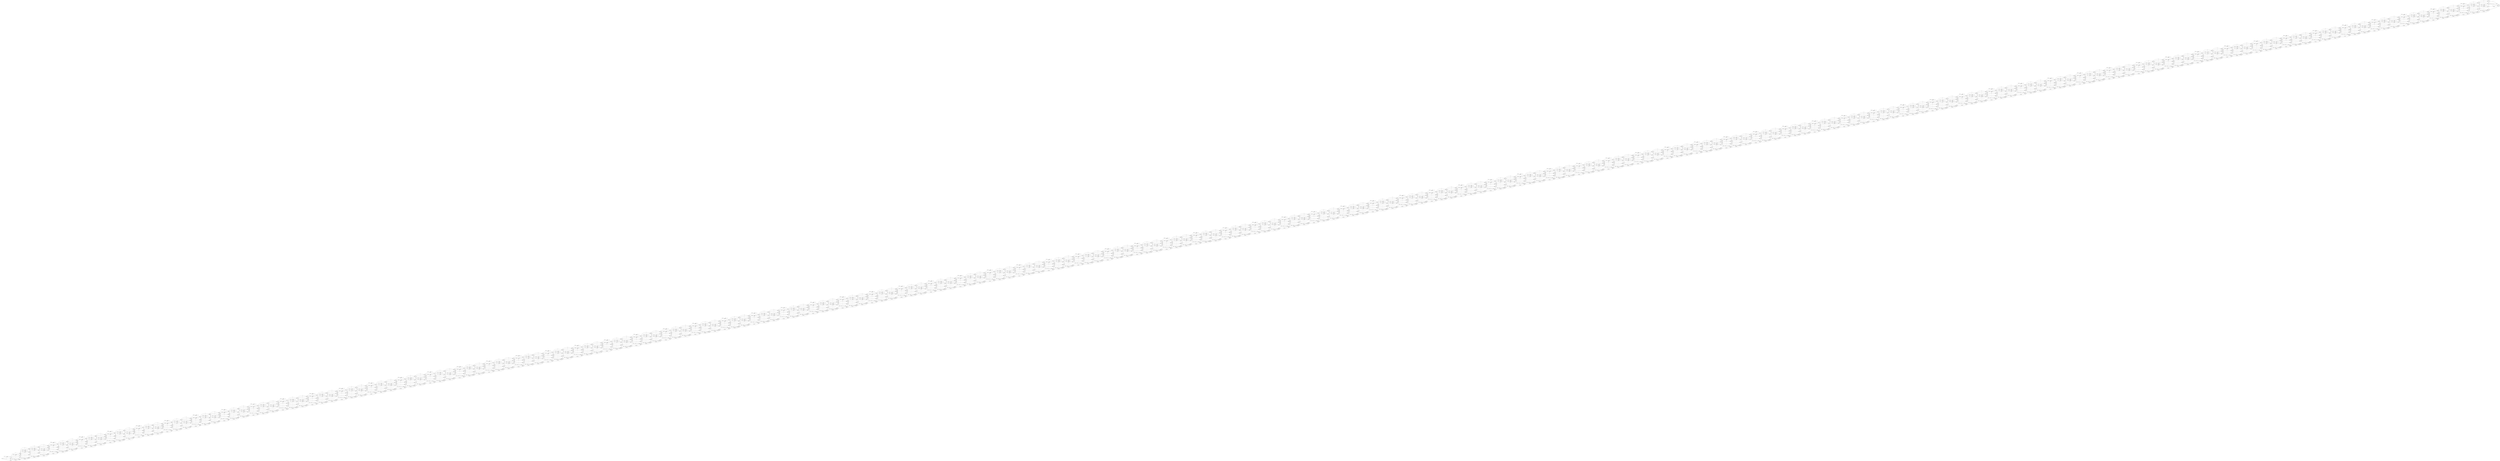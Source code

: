digraph MONA_DFA {
 rankdir = LR;
 center = true;
 size = "700.5,1000.5";
 edge [fontname = Courier];
 node [height = .5, width = .5];
 node [shape = doublecircle]; 2; 3; 6; 7; 8; 10; 11; 12; 14; 15; 16; 18; 19; 20; 22; 23; 24; 26; 27; 28; 30; 31; 32; 34; 35; 36; 38; 39; 40; 42; 43; 44; 46; 47; 48; 50; 51; 52; 54; 55; 56; 58; 59; 60; 62; 63; 64; 66; 67; 68; 70; 71; 72; 74; 75; 76; 78; 79; 80; 82; 83; 84; 86; 87; 88; 90; 91; 92; 94; 95; 96; 98; 99; 100; 102; 103; 104; 106; 107; 108; 110; 111; 112; 114; 115; 116; 118; 119; 120; 122; 123; 124; 126; 127; 128; 130; 131; 132; 134; 135; 136; 138; 139; 140; 142; 143; 144; 146; 147; 148; 150; 151; 152; 154; 155; 156; 158; 159; 160; 162; 163; 164; 166; 167; 168; 170; 171; 172; 174; 175; 176; 178; 179; 180; 182; 183; 184; 186; 187; 188; 190; 191; 192; 194; 195; 196; 198; 199; 200; 202; 203; 204; 206; 207; 208; 210; 211; 212; 214; 215; 216; 218; 219; 220; 222; 223; 224; 226; 227; 228; 230; 231; 232; 234; 235; 236; 238; 239; 240; 242; 243; 244; 246; 247; 248; 250; 251; 252; 254; 255; 256; 258; 259; 260; 262; 263; 264; 266; 267; 268; 270; 271; 272; 274; 275; 276; 278; 279; 280; 282; 283; 284; 286; 287; 288; 290; 291; 292; 294; 295; 296; 298; 299; 300; 302; 303; 304; 306; 307; 308; 310; 311; 312; 314; 315; 316; 318; 319; 320; 322; 323; 324; 326; 327; 328; 330; 331; 332; 334; 335; 336; 338; 339; 340; 342; 343; 344; 346; 347; 348; 350; 351; 352; 354; 355; 356; 358; 359; 360; 362; 363; 364; 366; 367; 368; 370; 371; 372; 374; 375; 376; 378; 379; 380; 382; 383; 384; 386; 387; 388; 390; 391; 392; 394; 395; 396; 398; 399; 400; 402; 403; 404; 406; 407; 408; 410; 411; 412; 414; 415; 416; 418; 419; 420; 422; 423; 424; 426; 427; 428; 430; 431; 432; 434; 435; 436; 438; 439; 440; 442; 443; 444; 446; 447; 448; 450; 451; 452; 454; 455; 456; 458; 459; 460; 462; 463; 464; 466; 467; 468; 470; 471; 472; 474; 475; 476; 478; 479; 480; 482; 483; 484; 486; 487; 488; 490; 491; 492; 494; 495; 496; 498; 499; 500; 502; 503; 504; 506; 507; 508; 510; 511; 512; 514; 515; 516; 518; 519; 520; 522; 523; 524; 526; 527; 528; 530; 531; 532; 534; 535; 536; 538; 539; 540; 542; 543; 544; 546; 547; 548; 550; 551; 552; 554; 555; 556; 558; 559; 560; 562; 563; 564; 566; 567; 568; 570; 571; 572; 574; 575; 576; 578; 579; 580; 582; 583; 584; 586; 587; 588; 590; 591; 592; 594; 595; 596; 598; 599; 600; 602; 603; 604; 606; 607; 608; 610; 611; 612; 614; 615; 616; 618; 619; 620; 622; 623; 624; 626; 627; 628; 630; 631; 632; 634; 635; 636; 638; 639; 640; 642; 643; 644; 646; 647; 648; 650; 651; 652; 654; 655; 656; 658; 659; 660; 662; 663; 664; 666; 667; 668; 670; 671; 672; 674; 675; 676; 678; 679; 680; 682; 683; 684; 686; 687; 688; 690; 691; 692; 694; 695; 696; 698; 699; 700; 702; 703; 704; 706; 707; 708; 710; 711; 712; 714; 715; 716; 718; 719; 720; 722; 723; 724; 726; 727; 728; 730; 731; 732; 734; 735; 736; 738; 739; 740; 742; 743; 744; 746; 747; 748; 750; 751; 752; 754; 755; 756; 758; 759; 760; 762; 763; 764; 766; 767; 768; 770; 771; 772; 774; 775; 776; 778; 779; 780; 782; 783; 784; 786; 787; 788; 790; 791; 792; 794; 795; 796; 798; 799; 800; 802; 803; 804; 806; 807; 808; 810; 811; 812; 814; 815; 816; 818; 819; 820; 822; 823; 824; 826; 827; 828; 830; 831; 832; 834; 835; 836; 838; 839; 840; 842; 843; 844; 846; 847; 848; 850; 851; 852; 854; 855; 856; 858; 859; 860; 862; 863; 864; 866; 867; 868; 870; 871; 872; 874; 875; 876; 878; 879; 880; 882; 883; 884; 886; 887; 888; 890; 891; 892; 894; 895; 896; 898; 899; 900; 902; 903; 904; 906; 907; 908; 910; 911; 912; 914; 915; 916; 918; 919; 920; 922; 923; 924; 926; 927; 928; 930; 931; 932; 934; 935; 936; 938; 939; 940; 942; 943; 944; 946; 947; 948; 950; 951; 952; 954; 955; 956; 958; 959; 960; 962; 963; 964; 966; 967; 968; 970; 971; 972; 974; 975; 976; 978; 979; 980; 982; 983; 984; 986; 987; 988; 990; 991; 992; 994; 995; 996; 998; 999; 1000; 1002; 1003; 1004; 1006; 1007; 1008; 1010; 1011; 1012; 1014; 1015; 1016; 1017;
 node [shape = circle]; 0; 1; 5; 9; 13; 17; 21; 25; 29; 33; 37; 41; 45; 49; 53; 57; 61; 65; 69; 73; 77; 81; 85; 89; 93; 97; 101; 105; 109; 113; 117; 121; 125; 129; 133; 137; 141; 145; 149; 153; 157; 161; 165; 169; 173; 177; 181; 185; 189; 193; 197; 201; 205; 209; 213; 217; 221; 225; 229; 233; 237; 241; 245; 249; 253; 257; 261; 265; 269; 273; 277; 281; 285; 289; 293; 297; 301; 305; 309; 313; 317; 321; 325; 329; 333; 337; 341; 345; 349; 353; 357; 361; 365; 369; 373; 377; 381; 385; 389; 393; 397; 401; 405; 409; 413; 417; 421; 425; 429; 433; 437; 441; 445; 449; 453; 457; 461; 465; 469; 473; 477; 481; 485; 489; 493; 497; 501; 505; 509; 513; 517; 521; 525; 529; 533; 537; 541; 545; 549; 553; 557; 561; 565; 569; 573; 577; 581; 585; 589; 593; 597; 601; 605; 609; 613; 617; 621; 625; 629; 633; 637; 641; 645; 649; 653; 657; 661; 665; 669; 673; 677; 681; 685; 689; 693; 697; 701; 705; 709; 713; 717; 721; 725; 729; 733; 737; 741; 745; 749; 753; 757; 761; 765; 769; 773; 777; 781; 785; 789; 793; 797; 801; 805; 809; 813; 817; 821; 825; 829; 833; 837; 841; 845; 849; 853; 857; 861; 865; 869; 873; 877; 881; 885; 889; 893; 897; 901; 905; 909; 913; 917; 921; 925; 929; 933; 937; 941; 945; 949; 953; 957; 961; 965; 969; 973; 977; 981; 985; 989; 993; 997; 1001; 1005; 1009; 1013;
 node [shape = box];
 init [shape = plaintext, label = ""];
 init -> 0;
 0 -> 1 [label=" [NUL-US ], !, [#-&], [(-[]\n []-253]"];
 0 -> 2 [label=" \\s, \", '"];
 0 -> 3 [label=" \\"];
 1 -> 5 [label=" [NUL-US ], !, [#-&], [(-[]\n []-253]"];
 1 -> 6 [label=" \\s"];
 1 -> 7 [label=" \", '"];
 1 -> 8 [label=" \\"];
 2 -> 7 [label=" [NUL-253]"];
 3 -> 5 [label=" \", ', \\"];
 3 -> 7 [label=" [NUL-!], [#-&], [(-[], []-253]\n"];
 5 -> 9 [label=" [NUL-US ], !, [#-&], [(-[]\n []-253]"];
 5 -> 10 [label=" \\s"];
 5 -> 11 [label=" \", '"];
 5 -> 12 [label=" \\"];
 6 -> 9 [label=" [NUL-US ], !, [#-&], [(-[]\n []-253]"];
 6 -> 10 [label=" \\s"];
 6 -> 11 [label=" \", '"];
 6 -> 12 [label=" \\"];
 7 -> 11 [label=" [NUL-253]"];
 8 -> 9 [label=" \", ', \\"];
 8 -> 11 [label=" [NUL-!], [#-&], [(-[], []-253]\n"];
 9 -> 13 [label=" [NUL-US ], !, [#-&], [(-[]\n []-253]"];
 9 -> 14 [label=" \\s"];
 9 -> 15 [label=" \", '"];
 9 -> 16 [label=" \\"];
 10 -> 13 [label=" [NUL-US ], !, [#-&], [(-[]\n []-253]"];
 10 -> 14 [label=" \\s"];
 10 -> 15 [label=" \", '"];
 10 -> 16 [label=" \\"];
 11 -> 15 [label=" [NUL-253]"];
 12 -> 13 [label=" \", ', \\"];
 12 -> 15 [label=" [NUL-!], [#-&], [(-[], []-253]\n"];
 13 -> 17 [label=" [NUL-US ], !, [#-&], [(-[]\n []-253]"];
 13 -> 18 [label=" \\s"];
 13 -> 19 [label=" \", '"];
 13 -> 20 [label=" \\"];
 14 -> 17 [label=" [NUL-US ], !, [#-&], [(-[]\n []-253]"];
 14 -> 18 [label=" \\s"];
 14 -> 19 [label=" \", '"];
 14 -> 20 [label=" \\"];
 15 -> 19 [label=" [NUL-253]"];
 16 -> 17 [label=" \", ', \\"];
 16 -> 19 [label=" [NUL-!], [#-&], [(-[], []-253]\n"];
 17 -> 21 [label=" [NUL-US ], !, [#-&], [(-[]\n []-253]"];
 17 -> 22 [label=" \\s"];
 17 -> 23 [label=" \", '"];
 17 -> 24 [label=" \\"];
 18 -> 21 [label=" [NUL-US ], !, [#-&], [(-[]\n []-253]"];
 18 -> 22 [label=" \\s"];
 18 -> 23 [label=" \", '"];
 18 -> 24 [label=" \\"];
 19 -> 23 [label=" [NUL-253]"];
 20 -> 21 [label=" \", ', \\"];
 20 -> 23 [label=" [NUL-!], [#-&], [(-[], []-253]\n"];
 21 -> 25 [label=" [NUL-US ], !, [#-&], [(-[]\n []-253]"];
 21 -> 26 [label=" \\s"];
 21 -> 27 [label=" \", '"];
 21 -> 28 [label=" \\"];
 22 -> 25 [label=" [NUL-US ], !, [#-&], [(-[]\n []-253]"];
 22 -> 26 [label=" \\s"];
 22 -> 27 [label=" \", '"];
 22 -> 28 [label=" \\"];
 23 -> 27 [label=" [NUL-253]"];
 24 -> 25 [label=" \", ', \\"];
 24 -> 27 [label=" [NUL-!], [#-&], [(-[], []-253]\n"];
 25 -> 29 [label=" [NUL-US ], !, [#-&], [(-[]\n []-253]"];
 25 -> 30 [label=" \\s"];
 25 -> 31 [label=" \", '"];
 25 -> 32 [label=" \\"];
 26 -> 29 [label=" [NUL-US ], !, [#-&], [(-[]\n []-253]"];
 26 -> 30 [label=" \\s"];
 26 -> 31 [label=" \", '"];
 26 -> 32 [label=" \\"];
 27 -> 31 [label=" [NUL-253]"];
 28 -> 29 [label=" \", ', \\"];
 28 -> 31 [label=" [NUL-!], [#-&], [(-[], []-253]\n"];
 29 -> 33 [label=" [NUL-US ], !, [#-&], [(-[]\n []-253]"];
 29 -> 34 [label=" \\s"];
 29 -> 35 [label=" \", '"];
 29 -> 36 [label=" \\"];
 30 -> 33 [label=" [NUL-US ], !, [#-&], [(-[]\n []-253]"];
 30 -> 34 [label=" \\s"];
 30 -> 35 [label=" \", '"];
 30 -> 36 [label=" \\"];
 31 -> 35 [label=" [NUL-253]"];
 32 -> 33 [label=" \", ', \\"];
 32 -> 35 [label=" [NUL-!], [#-&], [(-[], []-253]\n"];
 33 -> 37 [label=" [NUL-US ], !, [#-&], [(-[]\n []-253]"];
 33 -> 38 [label=" \\s"];
 33 -> 39 [label=" \", '"];
 33 -> 40 [label=" \\"];
 34 -> 37 [label=" [NUL-US ], !, [#-&], [(-[]\n []-253]"];
 34 -> 38 [label=" \\s"];
 34 -> 39 [label=" \", '"];
 34 -> 40 [label=" \\"];
 35 -> 39 [label=" [NUL-253]"];
 36 -> 37 [label=" \", ', \\"];
 36 -> 39 [label=" [NUL-!], [#-&], [(-[], []-253]\n"];
 37 -> 41 [label=" [NUL-US ], !, [#-&], [(-[]\n []-253]"];
 37 -> 42 [label=" \\s"];
 37 -> 43 [label=" \", '"];
 37 -> 44 [label=" \\"];
 38 -> 41 [label=" [NUL-US ], !, [#-&], [(-[]\n []-253]"];
 38 -> 42 [label=" \\s"];
 38 -> 43 [label=" \", '"];
 38 -> 44 [label=" \\"];
 39 -> 43 [label=" [NUL-253]"];
 40 -> 41 [label=" \", ', \\"];
 40 -> 43 [label=" [NUL-!], [#-&], [(-[], []-253]\n"];
 41 -> 45 [label=" [NUL-US ], !, [#-&], [(-[]\n []-253]"];
 41 -> 46 [label=" \\s"];
 41 -> 47 [label=" \", '"];
 41 -> 48 [label=" \\"];
 42 -> 45 [label=" [NUL-US ], !, [#-&], [(-[]\n []-253]"];
 42 -> 46 [label=" \\s"];
 42 -> 47 [label=" \", '"];
 42 -> 48 [label=" \\"];
 43 -> 47 [label=" [NUL-253]"];
 44 -> 45 [label=" \", ', \\"];
 44 -> 47 [label=" [NUL-!], [#-&], [(-[], []-253]\n"];
 45 -> 49 [label=" [NUL-US ], !, [#-&], [(-[]\n []-253]"];
 45 -> 50 [label=" \\s"];
 45 -> 51 [label=" \", '"];
 45 -> 52 [label=" \\"];
 46 -> 49 [label=" [NUL-US ], !, [#-&], [(-[]\n []-253]"];
 46 -> 50 [label=" \\s"];
 46 -> 51 [label=" \", '"];
 46 -> 52 [label=" \\"];
 47 -> 51 [label=" [NUL-253]"];
 48 -> 49 [label=" \", ', \\"];
 48 -> 51 [label=" [NUL-!], [#-&], [(-[], []-253]\n"];
 49 -> 53 [label=" [NUL-US ], !, [#-&], [(-[]\n []-253]"];
 49 -> 54 [label=" \\s"];
 49 -> 55 [label=" \", '"];
 49 -> 56 [label=" \\"];
 50 -> 53 [label=" [NUL-US ], !, [#-&], [(-[]\n []-253]"];
 50 -> 54 [label=" \\s"];
 50 -> 55 [label=" \", '"];
 50 -> 56 [label=" \\"];
 51 -> 55 [label=" [NUL-253]"];
 52 -> 53 [label=" \", ', \\"];
 52 -> 55 [label=" [NUL-!], [#-&], [(-[], []-253]\n"];
 53 -> 57 [label=" [NUL-US ], !, [#-&], [(-[]\n []-253]"];
 53 -> 58 [label=" \\s"];
 53 -> 59 [label=" \", '"];
 53 -> 60 [label=" \\"];
 54 -> 57 [label=" [NUL-US ], !, [#-&], [(-[]\n []-253]"];
 54 -> 58 [label=" \\s"];
 54 -> 59 [label=" \", '"];
 54 -> 60 [label=" \\"];
 55 -> 59 [label=" [NUL-253]"];
 56 -> 57 [label=" \", ', \\"];
 56 -> 59 [label=" [NUL-!], [#-&], [(-[], []-253]\n"];
 57 -> 61 [label=" [NUL-US ], !, [#-&], [(-[]\n []-253]"];
 57 -> 62 [label=" \\s"];
 57 -> 63 [label=" \", '"];
 57 -> 64 [label=" \\"];
 58 -> 61 [label=" [NUL-US ], !, [#-&], [(-[]\n []-253]"];
 58 -> 62 [label=" \\s"];
 58 -> 63 [label=" \", '"];
 58 -> 64 [label=" \\"];
 59 -> 63 [label=" [NUL-253]"];
 60 -> 61 [label=" \", ', \\"];
 60 -> 63 [label=" [NUL-!], [#-&], [(-[], []-253]\n"];
 61 -> 65 [label=" [NUL-US ], !, [#-&], [(-[]\n []-253]"];
 61 -> 66 [label=" \\s"];
 61 -> 67 [label=" \", '"];
 61 -> 68 [label=" \\"];
 62 -> 65 [label=" [NUL-US ], !, [#-&], [(-[]\n []-253]"];
 62 -> 66 [label=" \\s"];
 62 -> 67 [label=" \", '"];
 62 -> 68 [label=" \\"];
 63 -> 67 [label=" [NUL-253]"];
 64 -> 65 [label=" \", ', \\"];
 64 -> 67 [label=" [NUL-!], [#-&], [(-[], []-253]\n"];
 65 -> 69 [label=" [NUL-US ], !, [#-&], [(-[]\n []-253]"];
 65 -> 70 [label=" \\s"];
 65 -> 71 [label=" \", '"];
 65 -> 72 [label=" \\"];
 66 -> 69 [label=" [NUL-US ], !, [#-&], [(-[]\n []-253]"];
 66 -> 70 [label=" \\s"];
 66 -> 71 [label=" \", '"];
 66 -> 72 [label=" \\"];
 67 -> 71 [label=" [NUL-253]"];
 68 -> 69 [label=" \", ', \\"];
 68 -> 71 [label=" [NUL-!], [#-&], [(-[], []-253]\n"];
 69 -> 73 [label=" [NUL-US ], !, [#-&], [(-[]\n []-253]"];
 69 -> 74 [label=" \\s"];
 69 -> 75 [label=" \", '"];
 69 -> 76 [label=" \\"];
 70 -> 73 [label=" [NUL-US ], !, [#-&], [(-[]\n []-253]"];
 70 -> 74 [label=" \\s"];
 70 -> 75 [label=" \", '"];
 70 -> 76 [label=" \\"];
 71 -> 75 [label=" [NUL-253]"];
 72 -> 73 [label=" \", ', \\"];
 72 -> 75 [label=" [NUL-!], [#-&], [(-[], []-253]\n"];
 73 -> 77 [label=" [NUL-US ], !, [#-&], [(-[]\n []-253]"];
 73 -> 78 [label=" \\s"];
 73 -> 79 [label=" \", '"];
 73 -> 80 [label=" \\"];
 74 -> 77 [label=" [NUL-US ], !, [#-&], [(-[]\n []-253]"];
 74 -> 78 [label=" \\s"];
 74 -> 79 [label=" \", '"];
 74 -> 80 [label=" \\"];
 75 -> 79 [label=" [NUL-253]"];
 76 -> 77 [label=" \", ', \\"];
 76 -> 79 [label=" [NUL-!], [#-&], [(-[], []-253]\n"];
 77 -> 81 [label=" [NUL-US ], !, [#-&], [(-[]\n []-253]"];
 77 -> 82 [label=" \\s"];
 77 -> 83 [label=" \", '"];
 77 -> 84 [label=" \\"];
 78 -> 81 [label=" [NUL-US ], !, [#-&], [(-[]\n []-253]"];
 78 -> 82 [label=" \\s"];
 78 -> 83 [label=" \", '"];
 78 -> 84 [label=" \\"];
 79 -> 83 [label=" [NUL-253]"];
 80 -> 81 [label=" \", ', \\"];
 80 -> 83 [label=" [NUL-!], [#-&], [(-[], []-253]\n"];
 81 -> 85 [label=" [NUL-US ], !, [#-&], [(-[]\n []-253]"];
 81 -> 86 [label=" \\s"];
 81 -> 87 [label=" \", '"];
 81 -> 88 [label=" \\"];
 82 -> 85 [label=" [NUL-US ], !, [#-&], [(-[]\n []-253]"];
 82 -> 86 [label=" \\s"];
 82 -> 87 [label=" \", '"];
 82 -> 88 [label=" \\"];
 83 -> 87 [label=" [NUL-253]"];
 84 -> 85 [label=" \", ', \\"];
 84 -> 87 [label=" [NUL-!], [#-&], [(-[], []-253]\n"];
 85 -> 89 [label=" [NUL-US ], !, [#-&], [(-[]\n []-253]"];
 85 -> 90 [label=" \\s"];
 85 -> 91 [label=" \", '"];
 85 -> 92 [label=" \\"];
 86 -> 89 [label=" [NUL-US ], !, [#-&], [(-[]\n []-253]"];
 86 -> 90 [label=" \\s"];
 86 -> 91 [label=" \", '"];
 86 -> 92 [label=" \\"];
 87 -> 91 [label=" [NUL-253]"];
 88 -> 89 [label=" \", ', \\"];
 88 -> 91 [label=" [NUL-!], [#-&], [(-[], []-253]\n"];
 89 -> 93 [label=" [NUL-US ], !, [#-&], [(-[]\n []-253]"];
 89 -> 94 [label=" \\s"];
 89 -> 95 [label=" \", '"];
 89 -> 96 [label=" \\"];
 90 -> 93 [label=" [NUL-US ], !, [#-&], [(-[]\n []-253]"];
 90 -> 94 [label=" \\s"];
 90 -> 95 [label=" \", '"];
 90 -> 96 [label=" \\"];
 91 -> 95 [label=" [NUL-253]"];
 92 -> 93 [label=" \", ', \\"];
 92 -> 95 [label=" [NUL-!], [#-&], [(-[], []-253]\n"];
 93 -> 97 [label=" [NUL-US ], !, [#-&], [(-[]\n []-253]"];
 93 -> 98 [label=" \\s"];
 93 -> 99 [label=" \", '"];
 93 -> 100 [label=" \\"];
 94 -> 97 [label=" [NUL-US ], !, [#-&], [(-[]\n []-253]"];
 94 -> 98 [label=" \\s"];
 94 -> 99 [label=" \", '"];
 94 -> 100 [label=" \\"];
 95 -> 99 [label=" [NUL-253]"];
 96 -> 97 [label=" \", ', \\"];
 96 -> 99 [label=" [NUL-!], [#-&], [(-[], []-253]\n"];
 97 -> 101 [label=" [NUL-US ], !, [#-&], [(-[]\n []-253]"];
 97 -> 102 [label=" \\s"];
 97 -> 103 [label=" \", '"];
 97 -> 104 [label=" \\"];
 98 -> 101 [label=" [NUL-US ], !, [#-&], [(-[]\n []-253]"];
 98 -> 102 [label=" \\s"];
 98 -> 103 [label=" \", '"];
 98 -> 104 [label=" \\"];
 99 -> 103 [label=" [NUL-253]"];
 100 -> 101 [label=" \", ', \\"];
 100 -> 103 [label=" [NUL-!], [#-&], [(-[], []-253]\n"];
 101 -> 105 [label=" [NUL-US ], !, [#-&], [(-[]\n []-253]"];
 101 -> 106 [label=" \\s"];
 101 -> 107 [label=" \", '"];
 101 -> 108 [label=" \\"];
 102 -> 105 [label=" [NUL-US ], !, [#-&], [(-[]\n []-253]"];
 102 -> 106 [label=" \\s"];
 102 -> 107 [label=" \", '"];
 102 -> 108 [label=" \\"];
 103 -> 107 [label=" [NUL-253]"];
 104 -> 105 [label=" \", ', \\"];
 104 -> 107 [label=" [NUL-!], [#-&], [(-[], []-253]\n"];
 105 -> 109 [label=" [NUL-US ], !, [#-&], [(-[]\n []-253]"];
 105 -> 110 [label=" \\s"];
 105 -> 111 [label=" \", '"];
 105 -> 112 [label=" \\"];
 106 -> 109 [label=" [NUL-US ], !, [#-&], [(-[]\n []-253]"];
 106 -> 110 [label=" \\s"];
 106 -> 111 [label=" \", '"];
 106 -> 112 [label=" \\"];
 107 -> 111 [label=" [NUL-253]"];
 108 -> 109 [label=" \", ', \\"];
 108 -> 111 [label=" [NUL-!], [#-&], [(-[], []-253]\n"];
 109 -> 113 [label=" [NUL-US ], !, [#-&], [(-[]\n []-253]"];
 109 -> 114 [label=" \\s"];
 109 -> 115 [label=" \", '"];
 109 -> 116 [label=" \\"];
 110 -> 113 [label=" [NUL-US ], !, [#-&], [(-[]\n []-253]"];
 110 -> 114 [label=" \\s"];
 110 -> 115 [label=" \", '"];
 110 -> 116 [label=" \\"];
 111 -> 115 [label=" [NUL-253]"];
 112 -> 113 [label=" \", ', \\"];
 112 -> 115 [label=" [NUL-!], [#-&], [(-[], []-253]\n"];
 113 -> 117 [label=" [NUL-US ], !, [#-&], [(-[]\n []-253]"];
 113 -> 118 [label=" \\s"];
 113 -> 119 [label=" \", '"];
 113 -> 120 [label=" \\"];
 114 -> 117 [label=" [NUL-US ], !, [#-&], [(-[]\n []-253]"];
 114 -> 118 [label=" \\s"];
 114 -> 119 [label=" \", '"];
 114 -> 120 [label=" \\"];
 115 -> 119 [label=" [NUL-253]"];
 116 -> 117 [label=" \", ', \\"];
 116 -> 119 [label=" [NUL-!], [#-&], [(-[], []-253]\n"];
 117 -> 121 [label=" [NUL-US ], !, [#-&], [(-[]\n []-253]"];
 117 -> 122 [label=" \\s"];
 117 -> 123 [label=" \", '"];
 117 -> 124 [label=" \\"];
 118 -> 121 [label=" [NUL-US ], !, [#-&], [(-[]\n []-253]"];
 118 -> 122 [label=" \\s"];
 118 -> 123 [label=" \", '"];
 118 -> 124 [label=" \\"];
 119 -> 123 [label=" [NUL-253]"];
 120 -> 121 [label=" \", ', \\"];
 120 -> 123 [label=" [NUL-!], [#-&], [(-[], []-253]\n"];
 121 -> 125 [label=" [NUL-US ], !, [#-&], [(-[]\n []-253]"];
 121 -> 126 [label=" \\s"];
 121 -> 127 [label=" \", '"];
 121 -> 128 [label=" \\"];
 122 -> 125 [label=" [NUL-US ], !, [#-&], [(-[]\n []-253]"];
 122 -> 126 [label=" \\s"];
 122 -> 127 [label=" \", '"];
 122 -> 128 [label=" \\"];
 123 -> 127 [label=" [NUL-253]"];
 124 -> 125 [label=" \", ', \\"];
 124 -> 127 [label=" [NUL-!], [#-&], [(-[], []-253]\n"];
 125 -> 129 [label=" [NUL-US ], !, [#-&], [(-[]\n []-253]"];
 125 -> 130 [label=" \\s"];
 125 -> 131 [label=" \", '"];
 125 -> 132 [label=" \\"];
 126 -> 129 [label=" [NUL-US ], !, [#-&], [(-[]\n []-253]"];
 126 -> 130 [label=" \\s"];
 126 -> 131 [label=" \", '"];
 126 -> 132 [label=" \\"];
 127 -> 131 [label=" [NUL-253]"];
 128 -> 129 [label=" \", ', \\"];
 128 -> 131 [label=" [NUL-!], [#-&], [(-[], []-253]\n"];
 129 -> 133 [label=" [NUL-US ], !, [#-&], [(-[]\n []-253]"];
 129 -> 134 [label=" \\s"];
 129 -> 135 [label=" \", '"];
 129 -> 136 [label=" \\"];
 130 -> 133 [label=" [NUL-US ], !, [#-&], [(-[]\n []-253]"];
 130 -> 134 [label=" \\s"];
 130 -> 135 [label=" \", '"];
 130 -> 136 [label=" \\"];
 131 -> 135 [label=" [NUL-253]"];
 132 -> 133 [label=" \", ', \\"];
 132 -> 135 [label=" [NUL-!], [#-&], [(-[], []-253]\n"];
 133 -> 137 [label=" [NUL-US ], !, [#-&], [(-[]\n []-253]"];
 133 -> 138 [label=" \\s"];
 133 -> 139 [label=" \", '"];
 133 -> 140 [label=" \\"];
 134 -> 137 [label=" [NUL-US ], !, [#-&], [(-[]\n []-253]"];
 134 -> 138 [label=" \\s"];
 134 -> 139 [label=" \", '"];
 134 -> 140 [label=" \\"];
 135 -> 139 [label=" [NUL-253]"];
 136 -> 137 [label=" \", ', \\"];
 136 -> 139 [label=" [NUL-!], [#-&], [(-[], []-253]\n"];
 137 -> 141 [label=" [NUL-US ], !, [#-&], [(-[]\n []-253]"];
 137 -> 142 [label=" \\s"];
 137 -> 143 [label=" \", '"];
 137 -> 144 [label=" \\"];
 138 -> 141 [label=" [NUL-US ], !, [#-&], [(-[]\n []-253]"];
 138 -> 142 [label=" \\s"];
 138 -> 143 [label=" \", '"];
 138 -> 144 [label=" \\"];
 139 -> 143 [label=" [NUL-253]"];
 140 -> 141 [label=" \", ', \\"];
 140 -> 143 [label=" [NUL-!], [#-&], [(-[], []-253]\n"];
 141 -> 145 [label=" [NUL-US ], !, [#-&], [(-[]\n []-253]"];
 141 -> 146 [label=" \\s"];
 141 -> 147 [label=" \", '"];
 141 -> 148 [label=" \\"];
 142 -> 145 [label=" [NUL-US ], !, [#-&], [(-[]\n []-253]"];
 142 -> 146 [label=" \\s"];
 142 -> 147 [label=" \", '"];
 142 -> 148 [label=" \\"];
 143 -> 147 [label=" [NUL-253]"];
 144 -> 145 [label=" \", ', \\"];
 144 -> 147 [label=" [NUL-!], [#-&], [(-[], []-253]\n"];
 145 -> 149 [label=" [NUL-US ], !, [#-&], [(-[]\n []-253]"];
 145 -> 150 [label=" \\s"];
 145 -> 151 [label=" \", '"];
 145 -> 152 [label=" \\"];
 146 -> 149 [label=" [NUL-US ], !, [#-&], [(-[]\n []-253]"];
 146 -> 150 [label=" \\s"];
 146 -> 151 [label=" \", '"];
 146 -> 152 [label=" \\"];
 147 -> 151 [label=" [NUL-253]"];
 148 -> 149 [label=" \", ', \\"];
 148 -> 151 [label=" [NUL-!], [#-&], [(-[], []-253]\n"];
 149 -> 153 [label=" [NUL-US ], !, [#-&], [(-[]\n []-253]"];
 149 -> 154 [label=" \\s"];
 149 -> 155 [label=" \", '"];
 149 -> 156 [label=" \\"];
 150 -> 153 [label=" [NUL-US ], !, [#-&], [(-[]\n []-253]"];
 150 -> 154 [label=" \\s"];
 150 -> 155 [label=" \", '"];
 150 -> 156 [label=" \\"];
 151 -> 155 [label=" [NUL-253]"];
 152 -> 153 [label=" \", ', \\"];
 152 -> 155 [label=" [NUL-!], [#-&], [(-[], []-253]\n"];
 153 -> 157 [label=" [NUL-US ], !, [#-&], [(-[]\n []-253]"];
 153 -> 158 [label=" \\s"];
 153 -> 159 [label=" \", '"];
 153 -> 160 [label=" \\"];
 154 -> 157 [label=" [NUL-US ], !, [#-&], [(-[]\n []-253]"];
 154 -> 158 [label=" \\s"];
 154 -> 159 [label=" \", '"];
 154 -> 160 [label=" \\"];
 155 -> 159 [label=" [NUL-253]"];
 156 -> 157 [label=" \", ', \\"];
 156 -> 159 [label=" [NUL-!], [#-&], [(-[], []-253]\n"];
 157 -> 161 [label=" [NUL-US ], !, [#-&], [(-[]\n []-253]"];
 157 -> 162 [label=" \\s"];
 157 -> 163 [label=" \", '"];
 157 -> 164 [label=" \\"];
 158 -> 161 [label=" [NUL-US ], !, [#-&], [(-[]\n []-253]"];
 158 -> 162 [label=" \\s"];
 158 -> 163 [label=" \", '"];
 158 -> 164 [label=" \\"];
 159 -> 163 [label=" [NUL-253]"];
 160 -> 161 [label=" \", ', \\"];
 160 -> 163 [label=" [NUL-!], [#-&], [(-[], []-253]\n"];
 161 -> 165 [label=" [NUL-US ], !, [#-&], [(-[]\n []-253]"];
 161 -> 166 [label=" \\s"];
 161 -> 167 [label=" \", '"];
 161 -> 168 [label=" \\"];
 162 -> 165 [label=" [NUL-US ], !, [#-&], [(-[]\n []-253]"];
 162 -> 166 [label=" \\s"];
 162 -> 167 [label=" \", '"];
 162 -> 168 [label=" \\"];
 163 -> 167 [label=" [NUL-253]"];
 164 -> 165 [label=" \", ', \\"];
 164 -> 167 [label=" [NUL-!], [#-&], [(-[], []-253]\n"];
 165 -> 169 [label=" [NUL-US ], !, [#-&], [(-[]\n []-253]"];
 165 -> 170 [label=" \\s"];
 165 -> 171 [label=" \", '"];
 165 -> 172 [label=" \\"];
 166 -> 169 [label=" [NUL-US ], !, [#-&], [(-[]\n []-253]"];
 166 -> 170 [label=" \\s"];
 166 -> 171 [label=" \", '"];
 166 -> 172 [label=" \\"];
 167 -> 171 [label=" [NUL-253]"];
 168 -> 169 [label=" \", ', \\"];
 168 -> 171 [label=" [NUL-!], [#-&], [(-[], []-253]\n"];
 169 -> 173 [label=" [NUL-US ], !, [#-&], [(-[]\n []-253]"];
 169 -> 174 [label=" \\s"];
 169 -> 175 [label=" \", '"];
 169 -> 176 [label=" \\"];
 170 -> 173 [label=" [NUL-US ], !, [#-&], [(-[]\n []-253]"];
 170 -> 174 [label=" \\s"];
 170 -> 175 [label=" \", '"];
 170 -> 176 [label=" \\"];
 171 -> 175 [label=" [NUL-253]"];
 172 -> 173 [label=" \", ', \\"];
 172 -> 175 [label=" [NUL-!], [#-&], [(-[], []-253]\n"];
 173 -> 177 [label=" [NUL-US ], !, [#-&], [(-[]\n []-253]"];
 173 -> 178 [label=" \\s"];
 173 -> 179 [label=" \", '"];
 173 -> 180 [label=" \\"];
 174 -> 177 [label=" [NUL-US ], !, [#-&], [(-[]\n []-253]"];
 174 -> 178 [label=" \\s"];
 174 -> 179 [label=" \", '"];
 174 -> 180 [label=" \\"];
 175 -> 179 [label=" [NUL-253]"];
 176 -> 177 [label=" \", ', \\"];
 176 -> 179 [label=" [NUL-!], [#-&], [(-[], []-253]\n"];
 177 -> 181 [label=" [NUL-US ], !, [#-&], [(-[]\n []-253]"];
 177 -> 182 [label=" \\s"];
 177 -> 183 [label=" \", '"];
 177 -> 184 [label=" \\"];
 178 -> 181 [label=" [NUL-US ], !, [#-&], [(-[]\n []-253]"];
 178 -> 182 [label=" \\s"];
 178 -> 183 [label=" \", '"];
 178 -> 184 [label=" \\"];
 179 -> 183 [label=" [NUL-253]"];
 180 -> 181 [label=" \", ', \\"];
 180 -> 183 [label=" [NUL-!], [#-&], [(-[], []-253]\n"];
 181 -> 185 [label=" [NUL-US ], !, [#-&], [(-[]\n []-253]"];
 181 -> 186 [label=" \\s"];
 181 -> 187 [label=" \", '"];
 181 -> 188 [label=" \\"];
 182 -> 185 [label=" [NUL-US ], !, [#-&], [(-[]\n []-253]"];
 182 -> 186 [label=" \\s"];
 182 -> 187 [label=" \", '"];
 182 -> 188 [label=" \\"];
 183 -> 187 [label=" [NUL-253]"];
 184 -> 185 [label=" \", ', \\"];
 184 -> 187 [label=" [NUL-!], [#-&], [(-[], []-253]\n"];
 185 -> 189 [label=" [NUL-US ], !, [#-&], [(-[]\n []-253]"];
 185 -> 190 [label=" \\s"];
 185 -> 191 [label=" \", '"];
 185 -> 192 [label=" \\"];
 186 -> 189 [label=" [NUL-US ], !, [#-&], [(-[]\n []-253]"];
 186 -> 190 [label=" \\s"];
 186 -> 191 [label=" \", '"];
 186 -> 192 [label=" \\"];
 187 -> 191 [label=" [NUL-253]"];
 188 -> 189 [label=" \", ', \\"];
 188 -> 191 [label=" [NUL-!], [#-&], [(-[], []-253]\n"];
 189 -> 193 [label=" [NUL-US ], !, [#-&], [(-[]\n []-253]"];
 189 -> 194 [label=" \\s"];
 189 -> 195 [label=" \", '"];
 189 -> 196 [label=" \\"];
 190 -> 193 [label=" [NUL-US ], !, [#-&], [(-[]\n []-253]"];
 190 -> 194 [label=" \\s"];
 190 -> 195 [label=" \", '"];
 190 -> 196 [label=" \\"];
 191 -> 195 [label=" [NUL-253]"];
 192 -> 193 [label=" \", ', \\"];
 192 -> 195 [label=" [NUL-!], [#-&], [(-[], []-253]\n"];
 193 -> 197 [label=" [NUL-US ], !, [#-&], [(-[]\n []-253]"];
 193 -> 198 [label=" \\s"];
 193 -> 199 [label=" \", '"];
 193 -> 200 [label=" \\"];
 194 -> 197 [label=" [NUL-US ], !, [#-&], [(-[]\n []-253]"];
 194 -> 198 [label=" \\s"];
 194 -> 199 [label=" \", '"];
 194 -> 200 [label=" \\"];
 195 -> 199 [label=" [NUL-253]"];
 196 -> 197 [label=" \", ', \\"];
 196 -> 199 [label=" [NUL-!], [#-&], [(-[], []-253]\n"];
 197 -> 201 [label=" [NUL-US ], !, [#-&], [(-[]\n []-253]"];
 197 -> 202 [label=" \\s"];
 197 -> 203 [label=" \", '"];
 197 -> 204 [label=" \\"];
 198 -> 201 [label=" [NUL-US ], !, [#-&], [(-[]\n []-253]"];
 198 -> 202 [label=" \\s"];
 198 -> 203 [label=" \", '"];
 198 -> 204 [label=" \\"];
 199 -> 203 [label=" [NUL-253]"];
 200 -> 201 [label=" \", ', \\"];
 200 -> 203 [label=" [NUL-!], [#-&], [(-[], []-253]\n"];
 201 -> 205 [label=" [NUL-US ], !, [#-&], [(-[]\n []-253]"];
 201 -> 206 [label=" \\s"];
 201 -> 207 [label=" \", '"];
 201 -> 208 [label=" \\"];
 202 -> 205 [label=" [NUL-US ], !, [#-&], [(-[]\n []-253]"];
 202 -> 206 [label=" \\s"];
 202 -> 207 [label=" \", '"];
 202 -> 208 [label=" \\"];
 203 -> 207 [label=" [NUL-253]"];
 204 -> 205 [label=" \", ', \\"];
 204 -> 207 [label=" [NUL-!], [#-&], [(-[], []-253]\n"];
 205 -> 209 [label=" [NUL-US ], !, [#-&], [(-[]\n []-253]"];
 205 -> 210 [label=" \\s"];
 205 -> 211 [label=" \", '"];
 205 -> 212 [label=" \\"];
 206 -> 209 [label=" [NUL-US ], !, [#-&], [(-[]\n []-253]"];
 206 -> 210 [label=" \\s"];
 206 -> 211 [label=" \", '"];
 206 -> 212 [label=" \\"];
 207 -> 211 [label=" [NUL-253]"];
 208 -> 209 [label=" \", ', \\"];
 208 -> 211 [label=" [NUL-!], [#-&], [(-[], []-253]\n"];
 209 -> 213 [label=" [NUL-US ], !, [#-&], [(-[]\n []-253]"];
 209 -> 214 [label=" \\s"];
 209 -> 215 [label=" \", '"];
 209 -> 216 [label=" \\"];
 210 -> 213 [label=" [NUL-US ], !, [#-&], [(-[]\n []-253]"];
 210 -> 214 [label=" \\s"];
 210 -> 215 [label=" \", '"];
 210 -> 216 [label=" \\"];
 211 -> 215 [label=" [NUL-253]"];
 212 -> 213 [label=" \", ', \\"];
 212 -> 215 [label=" [NUL-!], [#-&], [(-[], []-253]\n"];
 213 -> 217 [label=" [NUL-US ], !, [#-&], [(-[]\n []-253]"];
 213 -> 218 [label=" \\s"];
 213 -> 219 [label=" \", '"];
 213 -> 220 [label=" \\"];
 214 -> 217 [label=" [NUL-US ], !, [#-&], [(-[]\n []-253]"];
 214 -> 218 [label=" \\s"];
 214 -> 219 [label=" \", '"];
 214 -> 220 [label=" \\"];
 215 -> 219 [label=" [NUL-253]"];
 216 -> 217 [label=" \", ', \\"];
 216 -> 219 [label=" [NUL-!], [#-&], [(-[], []-253]\n"];
 217 -> 221 [label=" [NUL-US ], !, [#-&], [(-[]\n []-253]"];
 217 -> 222 [label=" \\s"];
 217 -> 223 [label=" \", '"];
 217 -> 224 [label=" \\"];
 218 -> 221 [label=" [NUL-US ], !, [#-&], [(-[]\n []-253]"];
 218 -> 222 [label=" \\s"];
 218 -> 223 [label=" \", '"];
 218 -> 224 [label=" \\"];
 219 -> 223 [label=" [NUL-253]"];
 220 -> 221 [label=" \", ', \\"];
 220 -> 223 [label=" [NUL-!], [#-&], [(-[], []-253]\n"];
 221 -> 225 [label=" [NUL-US ], !, [#-&], [(-[]\n []-253]"];
 221 -> 226 [label=" \\s"];
 221 -> 227 [label=" \", '"];
 221 -> 228 [label=" \\"];
 222 -> 225 [label=" [NUL-US ], !, [#-&], [(-[]\n []-253]"];
 222 -> 226 [label=" \\s"];
 222 -> 227 [label=" \", '"];
 222 -> 228 [label=" \\"];
 223 -> 227 [label=" [NUL-253]"];
 224 -> 225 [label=" \", ', \\"];
 224 -> 227 [label=" [NUL-!], [#-&], [(-[], []-253]\n"];
 225 -> 229 [label=" [NUL-US ], !, [#-&], [(-[]\n []-253]"];
 225 -> 230 [label=" \\s"];
 225 -> 231 [label=" \", '"];
 225 -> 232 [label=" \\"];
 226 -> 229 [label=" [NUL-US ], !, [#-&], [(-[]\n []-253]"];
 226 -> 230 [label=" \\s"];
 226 -> 231 [label=" \", '"];
 226 -> 232 [label=" \\"];
 227 -> 231 [label=" [NUL-253]"];
 228 -> 229 [label=" \", ', \\"];
 228 -> 231 [label=" [NUL-!], [#-&], [(-[], []-253]\n"];
 229 -> 233 [label=" [NUL-US ], !, [#-&], [(-[]\n []-253]"];
 229 -> 234 [label=" \\s"];
 229 -> 235 [label=" \", '"];
 229 -> 236 [label=" \\"];
 230 -> 233 [label=" [NUL-US ], !, [#-&], [(-[]\n []-253]"];
 230 -> 234 [label=" \\s"];
 230 -> 235 [label=" \", '"];
 230 -> 236 [label=" \\"];
 231 -> 235 [label=" [NUL-253]"];
 232 -> 233 [label=" \", ', \\"];
 232 -> 235 [label=" [NUL-!], [#-&], [(-[], []-253]\n"];
 233 -> 237 [label=" [NUL-US ], !, [#-&], [(-[]\n []-253]"];
 233 -> 238 [label=" \\s"];
 233 -> 239 [label=" \", '"];
 233 -> 240 [label=" \\"];
 234 -> 237 [label=" [NUL-US ], !, [#-&], [(-[]\n []-253]"];
 234 -> 238 [label=" \\s"];
 234 -> 239 [label=" \", '"];
 234 -> 240 [label=" \\"];
 235 -> 239 [label=" [NUL-253]"];
 236 -> 237 [label=" \", ', \\"];
 236 -> 239 [label=" [NUL-!], [#-&], [(-[], []-253]\n"];
 237 -> 241 [label=" [NUL-US ], !, [#-&], [(-[]\n []-253]"];
 237 -> 242 [label=" \\s"];
 237 -> 243 [label=" \", '"];
 237 -> 244 [label=" \\"];
 238 -> 241 [label=" [NUL-US ], !, [#-&], [(-[]\n []-253]"];
 238 -> 242 [label=" \\s"];
 238 -> 243 [label=" \", '"];
 238 -> 244 [label=" \\"];
 239 -> 243 [label=" [NUL-253]"];
 240 -> 241 [label=" \", ', \\"];
 240 -> 243 [label=" [NUL-!], [#-&], [(-[], []-253]\n"];
 241 -> 245 [label=" [NUL-US ], !, [#-&], [(-[]\n []-253]"];
 241 -> 246 [label=" \\s"];
 241 -> 247 [label=" \", '"];
 241 -> 248 [label=" \\"];
 242 -> 245 [label=" [NUL-US ], !, [#-&], [(-[]\n []-253]"];
 242 -> 246 [label=" \\s"];
 242 -> 247 [label=" \", '"];
 242 -> 248 [label=" \\"];
 243 -> 247 [label=" [NUL-253]"];
 244 -> 245 [label=" \", ', \\"];
 244 -> 247 [label=" [NUL-!], [#-&], [(-[], []-253]\n"];
 245 -> 249 [label=" [NUL-US ], !, [#-&], [(-[]\n []-253]"];
 245 -> 250 [label=" \\s"];
 245 -> 251 [label=" \", '"];
 245 -> 252 [label=" \\"];
 246 -> 249 [label=" [NUL-US ], !, [#-&], [(-[]\n []-253]"];
 246 -> 250 [label=" \\s"];
 246 -> 251 [label=" \", '"];
 246 -> 252 [label=" \\"];
 247 -> 251 [label=" [NUL-253]"];
 248 -> 249 [label=" \", ', \\"];
 248 -> 251 [label=" [NUL-!], [#-&], [(-[], []-253]\n"];
 249 -> 253 [label=" [NUL-US ], !, [#-&], [(-[]\n []-253]"];
 249 -> 254 [label=" \\s"];
 249 -> 255 [label=" \", '"];
 249 -> 256 [label=" \\"];
 250 -> 253 [label=" [NUL-US ], !, [#-&], [(-[]\n []-253]"];
 250 -> 254 [label=" \\s"];
 250 -> 255 [label=" \", '"];
 250 -> 256 [label=" \\"];
 251 -> 255 [label=" [NUL-253]"];
 252 -> 253 [label=" \", ', \\"];
 252 -> 255 [label=" [NUL-!], [#-&], [(-[], []-253]\n"];
 253 -> 257 [label=" [NUL-US ], !, [#-&], [(-[]\n []-253]"];
 253 -> 258 [label=" \\s"];
 253 -> 259 [label=" \", '"];
 253 -> 260 [label=" \\"];
 254 -> 257 [label=" [NUL-US ], !, [#-&], [(-[]\n []-253]"];
 254 -> 258 [label=" \\s"];
 254 -> 259 [label=" \", '"];
 254 -> 260 [label=" \\"];
 255 -> 259 [label=" [NUL-253]"];
 256 -> 257 [label=" \", ', \\"];
 256 -> 259 [label=" [NUL-!], [#-&], [(-[], []-253]\n"];
 257 -> 261 [label=" [NUL-US ], !, [#-&], [(-[]\n []-253]"];
 257 -> 262 [label=" \\s"];
 257 -> 263 [label=" \", '"];
 257 -> 264 [label=" \\"];
 258 -> 261 [label=" [NUL-US ], !, [#-&], [(-[]\n []-253]"];
 258 -> 262 [label=" \\s"];
 258 -> 263 [label=" \", '"];
 258 -> 264 [label=" \\"];
 259 -> 263 [label=" [NUL-253]"];
 260 -> 261 [label=" \", ', \\"];
 260 -> 263 [label=" [NUL-!], [#-&], [(-[], []-253]\n"];
 261 -> 265 [label=" [NUL-US ], !, [#-&], [(-[]\n []-253]"];
 261 -> 266 [label=" \\s"];
 261 -> 267 [label=" \", '"];
 261 -> 268 [label=" \\"];
 262 -> 265 [label=" [NUL-US ], !, [#-&], [(-[]\n []-253]"];
 262 -> 266 [label=" \\s"];
 262 -> 267 [label=" \", '"];
 262 -> 268 [label=" \\"];
 263 -> 267 [label=" [NUL-253]"];
 264 -> 265 [label=" \", ', \\"];
 264 -> 267 [label=" [NUL-!], [#-&], [(-[], []-253]\n"];
 265 -> 269 [label=" [NUL-US ], !, [#-&], [(-[]\n []-253]"];
 265 -> 270 [label=" \\s"];
 265 -> 271 [label=" \", '"];
 265 -> 272 [label=" \\"];
 266 -> 269 [label=" [NUL-US ], !, [#-&], [(-[]\n []-253]"];
 266 -> 270 [label=" \\s"];
 266 -> 271 [label=" \", '"];
 266 -> 272 [label=" \\"];
 267 -> 271 [label=" [NUL-253]"];
 268 -> 269 [label=" \", ', \\"];
 268 -> 271 [label=" [NUL-!], [#-&], [(-[], []-253]\n"];
 269 -> 273 [label=" [NUL-US ], !, [#-&], [(-[]\n []-253]"];
 269 -> 274 [label=" \\s"];
 269 -> 275 [label=" \", '"];
 269 -> 276 [label=" \\"];
 270 -> 273 [label=" [NUL-US ], !, [#-&], [(-[]\n []-253]"];
 270 -> 274 [label=" \\s"];
 270 -> 275 [label=" \", '"];
 270 -> 276 [label=" \\"];
 271 -> 275 [label=" [NUL-253]"];
 272 -> 273 [label=" \", ', \\"];
 272 -> 275 [label=" [NUL-!], [#-&], [(-[], []-253]\n"];
 273 -> 277 [label=" [NUL-US ], !, [#-&], [(-[]\n []-253]"];
 273 -> 278 [label=" \\s"];
 273 -> 279 [label=" \", '"];
 273 -> 280 [label=" \\"];
 274 -> 277 [label=" [NUL-US ], !, [#-&], [(-[]\n []-253]"];
 274 -> 278 [label=" \\s"];
 274 -> 279 [label=" \", '"];
 274 -> 280 [label=" \\"];
 275 -> 279 [label=" [NUL-253]"];
 276 -> 277 [label=" \", ', \\"];
 276 -> 279 [label=" [NUL-!], [#-&], [(-[], []-253]\n"];
 277 -> 281 [label=" [NUL-US ], !, [#-&], [(-[]\n []-253]"];
 277 -> 282 [label=" \\s"];
 277 -> 283 [label=" \", '"];
 277 -> 284 [label=" \\"];
 278 -> 281 [label=" [NUL-US ], !, [#-&], [(-[]\n []-253]"];
 278 -> 282 [label=" \\s"];
 278 -> 283 [label=" \", '"];
 278 -> 284 [label=" \\"];
 279 -> 283 [label=" [NUL-253]"];
 280 -> 281 [label=" \", ', \\"];
 280 -> 283 [label=" [NUL-!], [#-&], [(-[], []-253]\n"];
 281 -> 285 [label=" [NUL-US ], !, [#-&], [(-[]\n []-253]"];
 281 -> 286 [label=" \\s"];
 281 -> 287 [label=" \", '"];
 281 -> 288 [label=" \\"];
 282 -> 285 [label=" [NUL-US ], !, [#-&], [(-[]\n []-253]"];
 282 -> 286 [label=" \\s"];
 282 -> 287 [label=" \", '"];
 282 -> 288 [label=" \\"];
 283 -> 287 [label=" [NUL-253]"];
 284 -> 285 [label=" \", ', \\"];
 284 -> 287 [label=" [NUL-!], [#-&], [(-[], []-253]\n"];
 285 -> 289 [label=" [NUL-US ], !, [#-&], [(-[]\n []-253]"];
 285 -> 290 [label=" \\s"];
 285 -> 291 [label=" \", '"];
 285 -> 292 [label=" \\"];
 286 -> 289 [label=" [NUL-US ], !, [#-&], [(-[]\n []-253]"];
 286 -> 290 [label=" \\s"];
 286 -> 291 [label=" \", '"];
 286 -> 292 [label=" \\"];
 287 -> 291 [label=" [NUL-253]"];
 288 -> 289 [label=" \", ', \\"];
 288 -> 291 [label=" [NUL-!], [#-&], [(-[], []-253]\n"];
 289 -> 293 [label=" [NUL-US ], !, [#-&], [(-[]\n []-253]"];
 289 -> 294 [label=" \\s"];
 289 -> 295 [label=" \", '"];
 289 -> 296 [label=" \\"];
 290 -> 293 [label=" [NUL-US ], !, [#-&], [(-[]\n []-253]"];
 290 -> 294 [label=" \\s"];
 290 -> 295 [label=" \", '"];
 290 -> 296 [label=" \\"];
 291 -> 295 [label=" [NUL-253]"];
 292 -> 293 [label=" \", ', \\"];
 292 -> 295 [label=" [NUL-!], [#-&], [(-[], []-253]\n"];
 293 -> 297 [label=" [NUL-US ], !, [#-&], [(-[]\n []-253]"];
 293 -> 298 [label=" \\s"];
 293 -> 299 [label=" \", '"];
 293 -> 300 [label=" \\"];
 294 -> 297 [label=" [NUL-US ], !, [#-&], [(-[]\n []-253]"];
 294 -> 298 [label=" \\s"];
 294 -> 299 [label=" \", '"];
 294 -> 300 [label=" \\"];
 295 -> 299 [label=" [NUL-253]"];
 296 -> 297 [label=" \", ', \\"];
 296 -> 299 [label=" [NUL-!], [#-&], [(-[], []-253]\n"];
 297 -> 301 [label=" [NUL-US ], !, [#-&], [(-[]\n []-253]"];
 297 -> 302 [label=" \\s"];
 297 -> 303 [label=" \", '"];
 297 -> 304 [label=" \\"];
 298 -> 301 [label=" [NUL-US ], !, [#-&], [(-[]\n []-253]"];
 298 -> 302 [label=" \\s"];
 298 -> 303 [label=" \", '"];
 298 -> 304 [label=" \\"];
 299 -> 303 [label=" [NUL-253]"];
 300 -> 301 [label=" \", ', \\"];
 300 -> 303 [label=" [NUL-!], [#-&], [(-[], []-253]\n"];
 301 -> 305 [label=" [NUL-US ], !, [#-&], [(-[]\n []-253]"];
 301 -> 306 [label=" \\s"];
 301 -> 307 [label=" \", '"];
 301 -> 308 [label=" \\"];
 302 -> 305 [label=" [NUL-US ], !, [#-&], [(-[]\n []-253]"];
 302 -> 306 [label=" \\s"];
 302 -> 307 [label=" \", '"];
 302 -> 308 [label=" \\"];
 303 -> 307 [label=" [NUL-253]"];
 304 -> 305 [label=" \", ', \\"];
 304 -> 307 [label=" [NUL-!], [#-&], [(-[], []-253]\n"];
 305 -> 309 [label=" [NUL-US ], !, [#-&], [(-[]\n []-253]"];
 305 -> 310 [label=" \\s"];
 305 -> 311 [label=" \", '"];
 305 -> 312 [label=" \\"];
 306 -> 309 [label=" [NUL-US ], !, [#-&], [(-[]\n []-253]"];
 306 -> 310 [label=" \\s"];
 306 -> 311 [label=" \", '"];
 306 -> 312 [label=" \\"];
 307 -> 311 [label=" [NUL-253]"];
 308 -> 309 [label=" \", ', \\"];
 308 -> 311 [label=" [NUL-!], [#-&], [(-[], []-253]\n"];
 309 -> 313 [label=" [NUL-US ], !, [#-&], [(-[]\n []-253]"];
 309 -> 314 [label=" \\s"];
 309 -> 315 [label=" \", '"];
 309 -> 316 [label=" \\"];
 310 -> 313 [label=" [NUL-US ], !, [#-&], [(-[]\n []-253]"];
 310 -> 314 [label=" \\s"];
 310 -> 315 [label=" \", '"];
 310 -> 316 [label=" \\"];
 311 -> 315 [label=" [NUL-253]"];
 312 -> 313 [label=" \", ', \\"];
 312 -> 315 [label=" [NUL-!], [#-&], [(-[], []-253]\n"];
 313 -> 317 [label=" [NUL-US ], !, [#-&], [(-[]\n []-253]"];
 313 -> 318 [label=" \\s"];
 313 -> 319 [label=" \", '"];
 313 -> 320 [label=" \\"];
 314 -> 317 [label=" [NUL-US ], !, [#-&], [(-[]\n []-253]"];
 314 -> 318 [label=" \\s"];
 314 -> 319 [label=" \", '"];
 314 -> 320 [label=" \\"];
 315 -> 319 [label=" [NUL-253]"];
 316 -> 317 [label=" \", ', \\"];
 316 -> 319 [label=" [NUL-!], [#-&], [(-[], []-253]\n"];
 317 -> 321 [label=" [NUL-US ], !, [#-&], [(-[]\n []-253]"];
 317 -> 322 [label=" \\s"];
 317 -> 323 [label=" \", '"];
 317 -> 324 [label=" \\"];
 318 -> 321 [label=" [NUL-US ], !, [#-&], [(-[]\n []-253]"];
 318 -> 322 [label=" \\s"];
 318 -> 323 [label=" \", '"];
 318 -> 324 [label=" \\"];
 319 -> 323 [label=" [NUL-253]"];
 320 -> 321 [label=" \", ', \\"];
 320 -> 323 [label=" [NUL-!], [#-&], [(-[], []-253]\n"];
 321 -> 325 [label=" [NUL-US ], !, [#-&], [(-[]\n []-253]"];
 321 -> 326 [label=" \\s"];
 321 -> 327 [label=" \", '"];
 321 -> 328 [label=" \\"];
 322 -> 325 [label=" [NUL-US ], !, [#-&], [(-[]\n []-253]"];
 322 -> 326 [label=" \\s"];
 322 -> 327 [label=" \", '"];
 322 -> 328 [label=" \\"];
 323 -> 327 [label=" [NUL-253]"];
 324 -> 325 [label=" \", ', \\"];
 324 -> 327 [label=" [NUL-!], [#-&], [(-[], []-253]\n"];
 325 -> 329 [label=" [NUL-US ], !, [#-&], [(-[]\n []-253]"];
 325 -> 330 [label=" \\s"];
 325 -> 331 [label=" \", '"];
 325 -> 332 [label=" \\"];
 326 -> 329 [label=" [NUL-US ], !, [#-&], [(-[]\n []-253]"];
 326 -> 330 [label=" \\s"];
 326 -> 331 [label=" \", '"];
 326 -> 332 [label=" \\"];
 327 -> 331 [label=" [NUL-253]"];
 328 -> 329 [label=" \", ', \\"];
 328 -> 331 [label=" [NUL-!], [#-&], [(-[], []-253]\n"];
 329 -> 333 [label=" [NUL-US ], !, [#-&], [(-[]\n []-253]"];
 329 -> 334 [label=" \\s"];
 329 -> 335 [label=" \", '"];
 329 -> 336 [label=" \\"];
 330 -> 333 [label=" [NUL-US ], !, [#-&], [(-[]\n []-253]"];
 330 -> 334 [label=" \\s"];
 330 -> 335 [label=" \", '"];
 330 -> 336 [label=" \\"];
 331 -> 335 [label=" [NUL-253]"];
 332 -> 333 [label=" \", ', \\"];
 332 -> 335 [label=" [NUL-!], [#-&], [(-[], []-253]\n"];
 333 -> 337 [label=" [NUL-US ], !, [#-&], [(-[]\n []-253]"];
 333 -> 338 [label=" \\s"];
 333 -> 339 [label=" \", '"];
 333 -> 340 [label=" \\"];
 334 -> 337 [label=" [NUL-US ], !, [#-&], [(-[]\n []-253]"];
 334 -> 338 [label=" \\s"];
 334 -> 339 [label=" \", '"];
 334 -> 340 [label=" \\"];
 335 -> 339 [label=" [NUL-253]"];
 336 -> 337 [label=" \", ', \\"];
 336 -> 339 [label=" [NUL-!], [#-&], [(-[], []-253]\n"];
 337 -> 341 [label=" [NUL-US ], !, [#-&], [(-[]\n []-253]"];
 337 -> 342 [label=" \\s"];
 337 -> 343 [label=" \", '"];
 337 -> 344 [label=" \\"];
 338 -> 341 [label=" [NUL-US ], !, [#-&], [(-[]\n []-253]"];
 338 -> 342 [label=" \\s"];
 338 -> 343 [label=" \", '"];
 338 -> 344 [label=" \\"];
 339 -> 343 [label=" [NUL-253]"];
 340 -> 341 [label=" \", ', \\"];
 340 -> 343 [label=" [NUL-!], [#-&], [(-[], []-253]\n"];
 341 -> 345 [label=" [NUL-US ], !, [#-&], [(-[]\n []-253]"];
 341 -> 346 [label=" \\s"];
 341 -> 347 [label=" \", '"];
 341 -> 348 [label=" \\"];
 342 -> 345 [label=" [NUL-US ], !, [#-&], [(-[]\n []-253]"];
 342 -> 346 [label=" \\s"];
 342 -> 347 [label=" \", '"];
 342 -> 348 [label=" \\"];
 343 -> 347 [label=" [NUL-253]"];
 344 -> 345 [label=" \", ', \\"];
 344 -> 347 [label=" [NUL-!], [#-&], [(-[], []-253]\n"];
 345 -> 349 [label=" [NUL-US ], !, [#-&], [(-[]\n []-253]"];
 345 -> 350 [label=" \\s"];
 345 -> 351 [label=" \", '"];
 345 -> 352 [label=" \\"];
 346 -> 349 [label=" [NUL-US ], !, [#-&], [(-[]\n []-253]"];
 346 -> 350 [label=" \\s"];
 346 -> 351 [label=" \", '"];
 346 -> 352 [label=" \\"];
 347 -> 351 [label=" [NUL-253]"];
 348 -> 349 [label=" \", ', \\"];
 348 -> 351 [label=" [NUL-!], [#-&], [(-[], []-253]\n"];
 349 -> 353 [label=" [NUL-US ], !, [#-&], [(-[]\n []-253]"];
 349 -> 354 [label=" \\s"];
 349 -> 355 [label=" \", '"];
 349 -> 356 [label=" \\"];
 350 -> 353 [label=" [NUL-US ], !, [#-&], [(-[]\n []-253]"];
 350 -> 354 [label=" \\s"];
 350 -> 355 [label=" \", '"];
 350 -> 356 [label=" \\"];
 351 -> 355 [label=" [NUL-253]"];
 352 -> 353 [label=" \", ', \\"];
 352 -> 355 [label=" [NUL-!], [#-&], [(-[], []-253]\n"];
 353 -> 357 [label=" [NUL-US ], !, [#-&], [(-[]\n []-253]"];
 353 -> 358 [label=" \\s"];
 353 -> 359 [label=" \", '"];
 353 -> 360 [label=" \\"];
 354 -> 357 [label=" [NUL-US ], !, [#-&], [(-[]\n []-253]"];
 354 -> 358 [label=" \\s"];
 354 -> 359 [label=" \", '"];
 354 -> 360 [label=" \\"];
 355 -> 359 [label=" [NUL-253]"];
 356 -> 357 [label=" \", ', \\"];
 356 -> 359 [label=" [NUL-!], [#-&], [(-[], []-253]\n"];
 357 -> 361 [label=" [NUL-US ], !, [#-&], [(-[]\n []-253]"];
 357 -> 362 [label=" \\s"];
 357 -> 363 [label=" \", '"];
 357 -> 364 [label=" \\"];
 358 -> 361 [label=" [NUL-US ], !, [#-&], [(-[]\n []-253]"];
 358 -> 362 [label=" \\s"];
 358 -> 363 [label=" \", '"];
 358 -> 364 [label=" \\"];
 359 -> 363 [label=" [NUL-253]"];
 360 -> 361 [label=" \", ', \\"];
 360 -> 363 [label=" [NUL-!], [#-&], [(-[], []-253]\n"];
 361 -> 365 [label=" [NUL-US ], !, [#-&], [(-[]\n []-253]"];
 361 -> 366 [label=" \\s"];
 361 -> 367 [label=" \", '"];
 361 -> 368 [label=" \\"];
 362 -> 365 [label=" [NUL-US ], !, [#-&], [(-[]\n []-253]"];
 362 -> 366 [label=" \\s"];
 362 -> 367 [label=" \", '"];
 362 -> 368 [label=" \\"];
 363 -> 367 [label=" [NUL-253]"];
 364 -> 365 [label=" \", ', \\"];
 364 -> 367 [label=" [NUL-!], [#-&], [(-[], []-253]\n"];
 365 -> 369 [label=" [NUL-US ], !, [#-&], [(-[]\n []-253]"];
 365 -> 370 [label=" \\s"];
 365 -> 371 [label=" \", '"];
 365 -> 372 [label=" \\"];
 366 -> 369 [label=" [NUL-US ], !, [#-&], [(-[]\n []-253]"];
 366 -> 370 [label=" \\s"];
 366 -> 371 [label=" \", '"];
 366 -> 372 [label=" \\"];
 367 -> 371 [label=" [NUL-253]"];
 368 -> 369 [label=" \", ', \\"];
 368 -> 371 [label=" [NUL-!], [#-&], [(-[], []-253]\n"];
 369 -> 373 [label=" [NUL-US ], !, [#-&], [(-[]\n []-253]"];
 369 -> 374 [label=" \\s"];
 369 -> 375 [label=" \", '"];
 369 -> 376 [label=" \\"];
 370 -> 373 [label=" [NUL-US ], !, [#-&], [(-[]\n []-253]"];
 370 -> 374 [label=" \\s"];
 370 -> 375 [label=" \", '"];
 370 -> 376 [label=" \\"];
 371 -> 375 [label=" [NUL-253]"];
 372 -> 373 [label=" \", ', \\"];
 372 -> 375 [label=" [NUL-!], [#-&], [(-[], []-253]\n"];
 373 -> 377 [label=" [NUL-US ], !, [#-&], [(-[]\n []-253]"];
 373 -> 378 [label=" \\s"];
 373 -> 379 [label=" \", '"];
 373 -> 380 [label=" \\"];
 374 -> 377 [label=" [NUL-US ], !, [#-&], [(-[]\n []-253]"];
 374 -> 378 [label=" \\s"];
 374 -> 379 [label=" \", '"];
 374 -> 380 [label=" \\"];
 375 -> 379 [label=" [NUL-253]"];
 376 -> 377 [label=" \", ', \\"];
 376 -> 379 [label=" [NUL-!], [#-&], [(-[], []-253]\n"];
 377 -> 381 [label=" [NUL-US ], !, [#-&], [(-[]\n []-253]"];
 377 -> 382 [label=" \\s"];
 377 -> 383 [label=" \", '"];
 377 -> 384 [label=" \\"];
 378 -> 381 [label=" [NUL-US ], !, [#-&], [(-[]\n []-253]"];
 378 -> 382 [label=" \\s"];
 378 -> 383 [label=" \", '"];
 378 -> 384 [label=" \\"];
 379 -> 383 [label=" [NUL-253]"];
 380 -> 381 [label=" \", ', \\"];
 380 -> 383 [label=" [NUL-!], [#-&], [(-[], []-253]\n"];
 381 -> 385 [label=" [NUL-US ], !, [#-&], [(-[]\n []-253]"];
 381 -> 386 [label=" \\s"];
 381 -> 387 [label=" \", '"];
 381 -> 388 [label=" \\"];
 382 -> 385 [label=" [NUL-US ], !, [#-&], [(-[]\n []-253]"];
 382 -> 386 [label=" \\s"];
 382 -> 387 [label=" \", '"];
 382 -> 388 [label=" \\"];
 383 -> 387 [label=" [NUL-253]"];
 384 -> 385 [label=" \", ', \\"];
 384 -> 387 [label=" [NUL-!], [#-&], [(-[], []-253]\n"];
 385 -> 389 [label=" [NUL-US ], !, [#-&], [(-[]\n []-253]"];
 385 -> 390 [label=" \\s"];
 385 -> 391 [label=" \", '"];
 385 -> 392 [label=" \\"];
 386 -> 389 [label=" [NUL-US ], !, [#-&], [(-[]\n []-253]"];
 386 -> 390 [label=" \\s"];
 386 -> 391 [label=" \", '"];
 386 -> 392 [label=" \\"];
 387 -> 391 [label=" [NUL-253]"];
 388 -> 389 [label=" \", ', \\"];
 388 -> 391 [label=" [NUL-!], [#-&], [(-[], []-253]\n"];
 389 -> 393 [label=" [NUL-US ], !, [#-&], [(-[]\n []-253]"];
 389 -> 394 [label=" \\s"];
 389 -> 395 [label=" \", '"];
 389 -> 396 [label=" \\"];
 390 -> 393 [label=" [NUL-US ], !, [#-&], [(-[]\n []-253]"];
 390 -> 394 [label=" \\s"];
 390 -> 395 [label=" \", '"];
 390 -> 396 [label=" \\"];
 391 -> 395 [label=" [NUL-253]"];
 392 -> 393 [label=" \", ', \\"];
 392 -> 395 [label=" [NUL-!], [#-&], [(-[], []-253]\n"];
 393 -> 397 [label=" [NUL-US ], !, [#-&], [(-[]\n []-253]"];
 393 -> 398 [label=" \\s"];
 393 -> 399 [label=" \", '"];
 393 -> 400 [label=" \\"];
 394 -> 397 [label=" [NUL-US ], !, [#-&], [(-[]\n []-253]"];
 394 -> 398 [label=" \\s"];
 394 -> 399 [label=" \", '"];
 394 -> 400 [label=" \\"];
 395 -> 399 [label=" [NUL-253]"];
 396 -> 397 [label=" \", ', \\"];
 396 -> 399 [label=" [NUL-!], [#-&], [(-[], []-253]\n"];
 397 -> 401 [label=" [NUL-US ], !, [#-&], [(-[]\n []-253]"];
 397 -> 402 [label=" \\s"];
 397 -> 403 [label=" \", '"];
 397 -> 404 [label=" \\"];
 398 -> 401 [label=" [NUL-US ], !, [#-&], [(-[]\n []-253]"];
 398 -> 402 [label=" \\s"];
 398 -> 403 [label=" \", '"];
 398 -> 404 [label=" \\"];
 399 -> 403 [label=" [NUL-253]"];
 400 -> 401 [label=" \", ', \\"];
 400 -> 403 [label=" [NUL-!], [#-&], [(-[], []-253]\n"];
 401 -> 405 [label=" [NUL-US ], !, [#-&], [(-[]\n []-253]"];
 401 -> 406 [label=" \\s"];
 401 -> 407 [label=" \", '"];
 401 -> 408 [label=" \\"];
 402 -> 405 [label=" [NUL-US ], !, [#-&], [(-[]\n []-253]"];
 402 -> 406 [label=" \\s"];
 402 -> 407 [label=" \", '"];
 402 -> 408 [label=" \\"];
 403 -> 407 [label=" [NUL-253]"];
 404 -> 405 [label=" \", ', \\"];
 404 -> 407 [label=" [NUL-!], [#-&], [(-[], []-253]\n"];
 405 -> 409 [label=" [NUL-US ], !, [#-&], [(-[]\n []-253]"];
 405 -> 410 [label=" \\s"];
 405 -> 411 [label=" \", '"];
 405 -> 412 [label=" \\"];
 406 -> 409 [label=" [NUL-US ], !, [#-&], [(-[]\n []-253]"];
 406 -> 410 [label=" \\s"];
 406 -> 411 [label=" \", '"];
 406 -> 412 [label=" \\"];
 407 -> 411 [label=" [NUL-253]"];
 408 -> 409 [label=" \", ', \\"];
 408 -> 411 [label=" [NUL-!], [#-&], [(-[], []-253]\n"];
 409 -> 413 [label=" [NUL-US ], !, [#-&], [(-[]\n []-253]"];
 409 -> 414 [label=" \\s"];
 409 -> 415 [label=" \", '"];
 409 -> 416 [label=" \\"];
 410 -> 413 [label=" [NUL-US ], !, [#-&], [(-[]\n []-253]"];
 410 -> 414 [label=" \\s"];
 410 -> 415 [label=" \", '"];
 410 -> 416 [label=" \\"];
 411 -> 415 [label=" [NUL-253]"];
 412 -> 413 [label=" \", ', \\"];
 412 -> 415 [label=" [NUL-!], [#-&], [(-[], []-253]\n"];
 413 -> 417 [label=" [NUL-US ], !, [#-&], [(-[]\n []-253]"];
 413 -> 418 [label=" \\s"];
 413 -> 419 [label=" \", '"];
 413 -> 420 [label=" \\"];
 414 -> 417 [label=" [NUL-US ], !, [#-&], [(-[]\n []-253]"];
 414 -> 418 [label=" \\s"];
 414 -> 419 [label=" \", '"];
 414 -> 420 [label=" \\"];
 415 -> 419 [label=" [NUL-253]"];
 416 -> 417 [label=" \", ', \\"];
 416 -> 419 [label=" [NUL-!], [#-&], [(-[], []-253]\n"];
 417 -> 421 [label=" [NUL-US ], !, [#-&], [(-[]\n []-253]"];
 417 -> 422 [label=" \\s"];
 417 -> 423 [label=" \", '"];
 417 -> 424 [label=" \\"];
 418 -> 421 [label=" [NUL-US ], !, [#-&], [(-[]\n []-253]"];
 418 -> 422 [label=" \\s"];
 418 -> 423 [label=" \", '"];
 418 -> 424 [label=" \\"];
 419 -> 423 [label=" [NUL-253]"];
 420 -> 421 [label=" \", ', \\"];
 420 -> 423 [label=" [NUL-!], [#-&], [(-[], []-253]\n"];
 421 -> 425 [label=" [NUL-US ], !, [#-&], [(-[]\n []-253]"];
 421 -> 426 [label=" \\s"];
 421 -> 427 [label=" \", '"];
 421 -> 428 [label=" \\"];
 422 -> 425 [label=" [NUL-US ], !, [#-&], [(-[]\n []-253]"];
 422 -> 426 [label=" \\s"];
 422 -> 427 [label=" \", '"];
 422 -> 428 [label=" \\"];
 423 -> 427 [label=" [NUL-253]"];
 424 -> 425 [label=" \", ', \\"];
 424 -> 427 [label=" [NUL-!], [#-&], [(-[], []-253]\n"];
 425 -> 429 [label=" [NUL-US ], !, [#-&], [(-[]\n []-253]"];
 425 -> 430 [label=" \\s"];
 425 -> 431 [label=" \", '"];
 425 -> 432 [label=" \\"];
 426 -> 429 [label=" [NUL-US ], !, [#-&], [(-[]\n []-253]"];
 426 -> 430 [label=" \\s"];
 426 -> 431 [label=" \", '"];
 426 -> 432 [label=" \\"];
 427 -> 431 [label=" [NUL-253]"];
 428 -> 429 [label=" \", ', \\"];
 428 -> 431 [label=" [NUL-!], [#-&], [(-[], []-253]\n"];
 429 -> 433 [label=" [NUL-US ], !, [#-&], [(-[]\n []-253]"];
 429 -> 434 [label=" \\s"];
 429 -> 435 [label=" \", '"];
 429 -> 436 [label=" \\"];
 430 -> 433 [label=" [NUL-US ], !, [#-&], [(-[]\n []-253]"];
 430 -> 434 [label=" \\s"];
 430 -> 435 [label=" \", '"];
 430 -> 436 [label=" \\"];
 431 -> 435 [label=" [NUL-253]"];
 432 -> 433 [label=" \", ', \\"];
 432 -> 435 [label=" [NUL-!], [#-&], [(-[], []-253]\n"];
 433 -> 437 [label=" [NUL-US ], !, [#-&], [(-[]\n []-253]"];
 433 -> 438 [label=" \\s"];
 433 -> 439 [label=" \", '"];
 433 -> 440 [label=" \\"];
 434 -> 437 [label=" [NUL-US ], !, [#-&], [(-[]\n []-253]"];
 434 -> 438 [label=" \\s"];
 434 -> 439 [label=" \", '"];
 434 -> 440 [label=" \\"];
 435 -> 439 [label=" [NUL-253]"];
 436 -> 437 [label=" \", ', \\"];
 436 -> 439 [label=" [NUL-!], [#-&], [(-[], []-253]\n"];
 437 -> 441 [label=" [NUL-US ], !, [#-&], [(-[]\n []-253]"];
 437 -> 442 [label=" \\s"];
 437 -> 443 [label=" \", '"];
 437 -> 444 [label=" \\"];
 438 -> 441 [label=" [NUL-US ], !, [#-&], [(-[]\n []-253]"];
 438 -> 442 [label=" \\s"];
 438 -> 443 [label=" \", '"];
 438 -> 444 [label=" \\"];
 439 -> 443 [label=" [NUL-253]"];
 440 -> 441 [label=" \", ', \\"];
 440 -> 443 [label=" [NUL-!], [#-&], [(-[], []-253]\n"];
 441 -> 445 [label=" [NUL-US ], !, [#-&], [(-[]\n []-253]"];
 441 -> 446 [label=" \\s"];
 441 -> 447 [label=" \", '"];
 441 -> 448 [label=" \\"];
 442 -> 445 [label=" [NUL-US ], !, [#-&], [(-[]\n []-253]"];
 442 -> 446 [label=" \\s"];
 442 -> 447 [label=" \", '"];
 442 -> 448 [label=" \\"];
 443 -> 447 [label=" [NUL-253]"];
 444 -> 445 [label=" \", ', \\"];
 444 -> 447 [label=" [NUL-!], [#-&], [(-[], []-253]\n"];
 445 -> 449 [label=" [NUL-US ], !, [#-&], [(-[]\n []-253]"];
 445 -> 450 [label=" \\s"];
 445 -> 451 [label=" \", '"];
 445 -> 452 [label=" \\"];
 446 -> 449 [label=" [NUL-US ], !, [#-&], [(-[]\n []-253]"];
 446 -> 450 [label=" \\s"];
 446 -> 451 [label=" \", '"];
 446 -> 452 [label=" \\"];
 447 -> 451 [label=" [NUL-253]"];
 448 -> 449 [label=" \", ', \\"];
 448 -> 451 [label=" [NUL-!], [#-&], [(-[], []-253]\n"];
 449 -> 453 [label=" [NUL-US ], !, [#-&], [(-[]\n []-253]"];
 449 -> 454 [label=" \\s"];
 449 -> 455 [label=" \", '"];
 449 -> 456 [label=" \\"];
 450 -> 453 [label=" [NUL-US ], !, [#-&], [(-[]\n []-253]"];
 450 -> 454 [label=" \\s"];
 450 -> 455 [label=" \", '"];
 450 -> 456 [label=" \\"];
 451 -> 455 [label=" [NUL-253]"];
 452 -> 453 [label=" \", ', \\"];
 452 -> 455 [label=" [NUL-!], [#-&], [(-[], []-253]\n"];
 453 -> 457 [label=" [NUL-US ], !, [#-&], [(-[]\n []-253]"];
 453 -> 458 [label=" \\s"];
 453 -> 459 [label=" \", '"];
 453 -> 460 [label=" \\"];
 454 -> 457 [label=" [NUL-US ], !, [#-&], [(-[]\n []-253]"];
 454 -> 458 [label=" \\s"];
 454 -> 459 [label=" \", '"];
 454 -> 460 [label=" \\"];
 455 -> 459 [label=" [NUL-253]"];
 456 -> 457 [label=" \", ', \\"];
 456 -> 459 [label=" [NUL-!], [#-&], [(-[], []-253]\n"];
 457 -> 461 [label=" [NUL-US ], !, [#-&], [(-[]\n []-253]"];
 457 -> 462 [label=" \\s"];
 457 -> 463 [label=" \", '"];
 457 -> 464 [label=" \\"];
 458 -> 461 [label=" [NUL-US ], !, [#-&], [(-[]\n []-253]"];
 458 -> 462 [label=" \\s"];
 458 -> 463 [label=" \", '"];
 458 -> 464 [label=" \\"];
 459 -> 463 [label=" [NUL-253]"];
 460 -> 461 [label=" \", ', \\"];
 460 -> 463 [label=" [NUL-!], [#-&], [(-[], []-253]\n"];
 461 -> 465 [label=" [NUL-US ], !, [#-&], [(-[]\n []-253]"];
 461 -> 466 [label=" \\s"];
 461 -> 467 [label=" \", '"];
 461 -> 468 [label=" \\"];
 462 -> 465 [label=" [NUL-US ], !, [#-&], [(-[]\n []-253]"];
 462 -> 466 [label=" \\s"];
 462 -> 467 [label=" \", '"];
 462 -> 468 [label=" \\"];
 463 -> 467 [label=" [NUL-253]"];
 464 -> 465 [label=" \", ', \\"];
 464 -> 467 [label=" [NUL-!], [#-&], [(-[], []-253]\n"];
 465 -> 469 [label=" [NUL-US ], !, [#-&], [(-[]\n []-253]"];
 465 -> 470 [label=" \\s"];
 465 -> 471 [label=" \", '"];
 465 -> 472 [label=" \\"];
 466 -> 469 [label=" [NUL-US ], !, [#-&], [(-[]\n []-253]"];
 466 -> 470 [label=" \\s"];
 466 -> 471 [label=" \", '"];
 466 -> 472 [label=" \\"];
 467 -> 471 [label=" [NUL-253]"];
 468 -> 469 [label=" \", ', \\"];
 468 -> 471 [label=" [NUL-!], [#-&], [(-[], []-253]\n"];
 469 -> 473 [label=" [NUL-US ], !, [#-&], [(-[]\n []-253]"];
 469 -> 474 [label=" \\s"];
 469 -> 475 [label=" \", '"];
 469 -> 476 [label=" \\"];
 470 -> 473 [label=" [NUL-US ], !, [#-&], [(-[]\n []-253]"];
 470 -> 474 [label=" \\s"];
 470 -> 475 [label=" \", '"];
 470 -> 476 [label=" \\"];
 471 -> 475 [label=" [NUL-253]"];
 472 -> 473 [label=" \", ', \\"];
 472 -> 475 [label=" [NUL-!], [#-&], [(-[], []-253]\n"];
 473 -> 477 [label=" [NUL-US ], !, [#-&], [(-[]\n []-253]"];
 473 -> 478 [label=" \\s"];
 473 -> 479 [label=" \", '"];
 473 -> 480 [label=" \\"];
 474 -> 477 [label=" [NUL-US ], !, [#-&], [(-[]\n []-253]"];
 474 -> 478 [label=" \\s"];
 474 -> 479 [label=" \", '"];
 474 -> 480 [label=" \\"];
 475 -> 479 [label=" [NUL-253]"];
 476 -> 477 [label=" \", ', \\"];
 476 -> 479 [label=" [NUL-!], [#-&], [(-[], []-253]\n"];
 477 -> 481 [label=" [NUL-US ], !, [#-&], [(-[]\n []-253]"];
 477 -> 482 [label=" \\s"];
 477 -> 483 [label=" \", '"];
 477 -> 484 [label=" \\"];
 478 -> 481 [label=" [NUL-US ], !, [#-&], [(-[]\n []-253]"];
 478 -> 482 [label=" \\s"];
 478 -> 483 [label=" \", '"];
 478 -> 484 [label=" \\"];
 479 -> 483 [label=" [NUL-253]"];
 480 -> 481 [label=" \", ', \\"];
 480 -> 483 [label=" [NUL-!], [#-&], [(-[], []-253]\n"];
 481 -> 485 [label=" [NUL-US ], !, [#-&], [(-[]\n []-253]"];
 481 -> 486 [label=" \\s"];
 481 -> 487 [label=" \", '"];
 481 -> 488 [label=" \\"];
 482 -> 485 [label=" [NUL-US ], !, [#-&], [(-[]\n []-253]"];
 482 -> 486 [label=" \\s"];
 482 -> 487 [label=" \", '"];
 482 -> 488 [label=" \\"];
 483 -> 487 [label=" [NUL-253]"];
 484 -> 485 [label=" \", ', \\"];
 484 -> 487 [label=" [NUL-!], [#-&], [(-[], []-253]\n"];
 485 -> 489 [label=" [NUL-US ], !, [#-&], [(-[]\n []-253]"];
 485 -> 490 [label=" \\s"];
 485 -> 491 [label=" \", '"];
 485 -> 492 [label=" \\"];
 486 -> 489 [label=" [NUL-US ], !, [#-&], [(-[]\n []-253]"];
 486 -> 490 [label=" \\s"];
 486 -> 491 [label=" \", '"];
 486 -> 492 [label=" \\"];
 487 -> 491 [label=" [NUL-253]"];
 488 -> 489 [label=" \", ', \\"];
 488 -> 491 [label=" [NUL-!], [#-&], [(-[], []-253]\n"];
 489 -> 493 [label=" [NUL-US ], !, [#-&], [(-[]\n []-253]"];
 489 -> 494 [label=" \\s"];
 489 -> 495 [label=" \", '"];
 489 -> 496 [label=" \\"];
 490 -> 493 [label=" [NUL-US ], !, [#-&], [(-[]\n []-253]"];
 490 -> 494 [label=" \\s"];
 490 -> 495 [label=" \", '"];
 490 -> 496 [label=" \\"];
 491 -> 495 [label=" [NUL-253]"];
 492 -> 493 [label=" \", ', \\"];
 492 -> 495 [label=" [NUL-!], [#-&], [(-[], []-253]\n"];
 493 -> 497 [label=" [NUL-US ], !, [#-&], [(-[]\n []-253]"];
 493 -> 498 [label=" \\s"];
 493 -> 499 [label=" \", '"];
 493 -> 500 [label=" \\"];
 494 -> 497 [label=" [NUL-US ], !, [#-&], [(-[]\n []-253]"];
 494 -> 498 [label=" \\s"];
 494 -> 499 [label=" \", '"];
 494 -> 500 [label=" \\"];
 495 -> 499 [label=" [NUL-253]"];
 496 -> 497 [label=" \", ', \\"];
 496 -> 499 [label=" [NUL-!], [#-&], [(-[], []-253]\n"];
 497 -> 501 [label=" [NUL-US ], !, [#-&], [(-[]\n []-253]"];
 497 -> 502 [label=" \\s"];
 497 -> 503 [label=" \", '"];
 497 -> 504 [label=" \\"];
 498 -> 501 [label=" [NUL-US ], !, [#-&], [(-[]\n []-253]"];
 498 -> 502 [label=" \\s"];
 498 -> 503 [label=" \", '"];
 498 -> 504 [label=" \\"];
 499 -> 503 [label=" [NUL-253]"];
 500 -> 501 [label=" \", ', \\"];
 500 -> 503 [label=" [NUL-!], [#-&], [(-[], []-253]\n"];
 501 -> 505 [label=" [NUL-US ], !, [#-&], [(-[]\n []-253]"];
 501 -> 506 [label=" \\s"];
 501 -> 507 [label=" \", '"];
 501 -> 508 [label=" \\"];
 502 -> 505 [label=" [NUL-US ], !, [#-&], [(-[]\n []-253]"];
 502 -> 506 [label=" \\s"];
 502 -> 507 [label=" \", '"];
 502 -> 508 [label=" \\"];
 503 -> 507 [label=" [NUL-253]"];
 504 -> 505 [label=" \", ', \\"];
 504 -> 507 [label=" [NUL-!], [#-&], [(-[], []-253]\n"];
 505 -> 509 [label=" [NUL-US ], !, [#-&], [(-[]\n []-253]"];
 505 -> 510 [label=" \\s"];
 505 -> 511 [label=" \", '"];
 505 -> 512 [label=" \\"];
 506 -> 509 [label=" [NUL-US ], !, [#-&], [(-[]\n []-253]"];
 506 -> 510 [label=" \\s"];
 506 -> 511 [label=" \", '"];
 506 -> 512 [label=" \\"];
 507 -> 511 [label=" [NUL-253]"];
 508 -> 509 [label=" \", ', \\"];
 508 -> 511 [label=" [NUL-!], [#-&], [(-[], []-253]\n"];
 509 -> 513 [label=" [NUL-US ], !, [#-&], [(-[]\n []-253]"];
 509 -> 514 [label=" \\s"];
 509 -> 515 [label=" \", '"];
 509 -> 516 [label=" \\"];
 510 -> 513 [label=" [NUL-US ], !, [#-&], [(-[]\n []-253]"];
 510 -> 514 [label=" \\s"];
 510 -> 515 [label=" \", '"];
 510 -> 516 [label=" \\"];
 511 -> 515 [label=" [NUL-253]"];
 512 -> 513 [label=" \", ', \\"];
 512 -> 515 [label=" [NUL-!], [#-&], [(-[], []-253]\n"];
 513 -> 517 [label=" [NUL-US ], !, [#-&], [(-[]\n []-253]"];
 513 -> 518 [label=" \\s"];
 513 -> 519 [label=" \", '"];
 513 -> 520 [label=" \\"];
 514 -> 517 [label=" [NUL-US ], !, [#-&], [(-[]\n []-253]"];
 514 -> 518 [label=" \\s"];
 514 -> 519 [label=" \", '"];
 514 -> 520 [label=" \\"];
 515 -> 519 [label=" [NUL-253]"];
 516 -> 517 [label=" \", ', \\"];
 516 -> 519 [label=" [NUL-!], [#-&], [(-[], []-253]\n"];
 517 -> 521 [label=" [NUL-US ], !, [#-&], [(-[]\n []-253]"];
 517 -> 522 [label=" \\s"];
 517 -> 523 [label=" \", '"];
 517 -> 524 [label=" \\"];
 518 -> 521 [label=" [NUL-US ], !, [#-&], [(-[]\n []-253]"];
 518 -> 522 [label=" \\s"];
 518 -> 523 [label=" \", '"];
 518 -> 524 [label=" \\"];
 519 -> 523 [label=" [NUL-253]"];
 520 -> 521 [label=" \", ', \\"];
 520 -> 523 [label=" [NUL-!], [#-&], [(-[], []-253]\n"];
 521 -> 525 [label=" [NUL-US ], !, [#-&], [(-[]\n []-253]"];
 521 -> 526 [label=" \\s"];
 521 -> 527 [label=" \", '"];
 521 -> 528 [label=" \\"];
 522 -> 525 [label=" [NUL-US ], !, [#-&], [(-[]\n []-253]"];
 522 -> 526 [label=" \\s"];
 522 -> 527 [label=" \", '"];
 522 -> 528 [label=" \\"];
 523 -> 527 [label=" [NUL-253]"];
 524 -> 525 [label=" \", ', \\"];
 524 -> 527 [label=" [NUL-!], [#-&], [(-[], []-253]\n"];
 525 -> 529 [label=" [NUL-US ], !, [#-&], [(-[]\n []-253]"];
 525 -> 530 [label=" \\s"];
 525 -> 531 [label=" \", '"];
 525 -> 532 [label=" \\"];
 526 -> 529 [label=" [NUL-US ], !, [#-&], [(-[]\n []-253]"];
 526 -> 530 [label=" \\s"];
 526 -> 531 [label=" \", '"];
 526 -> 532 [label=" \\"];
 527 -> 531 [label=" [NUL-253]"];
 528 -> 529 [label=" \", ', \\"];
 528 -> 531 [label=" [NUL-!], [#-&], [(-[], []-253]\n"];
 529 -> 533 [label=" [NUL-US ], !, [#-&], [(-[]\n []-253]"];
 529 -> 534 [label=" \\s"];
 529 -> 535 [label=" \", '"];
 529 -> 536 [label=" \\"];
 530 -> 533 [label=" [NUL-US ], !, [#-&], [(-[]\n []-253]"];
 530 -> 534 [label=" \\s"];
 530 -> 535 [label=" \", '"];
 530 -> 536 [label=" \\"];
 531 -> 535 [label=" [NUL-253]"];
 532 -> 533 [label=" \", ', \\"];
 532 -> 535 [label=" [NUL-!], [#-&], [(-[], []-253]\n"];
 533 -> 537 [label=" [NUL-US ], !, [#-&], [(-[]\n []-253]"];
 533 -> 538 [label=" \\s"];
 533 -> 539 [label=" \", '"];
 533 -> 540 [label=" \\"];
 534 -> 537 [label=" [NUL-US ], !, [#-&], [(-[]\n []-253]"];
 534 -> 538 [label=" \\s"];
 534 -> 539 [label=" \", '"];
 534 -> 540 [label=" \\"];
 535 -> 539 [label=" [NUL-253]"];
 536 -> 537 [label=" \", ', \\"];
 536 -> 539 [label=" [NUL-!], [#-&], [(-[], []-253]\n"];
 537 -> 541 [label=" [NUL-US ], !, [#-&], [(-[]\n []-253]"];
 537 -> 542 [label=" \\s"];
 537 -> 543 [label=" \", '"];
 537 -> 544 [label=" \\"];
 538 -> 541 [label=" [NUL-US ], !, [#-&], [(-[]\n []-253]"];
 538 -> 542 [label=" \\s"];
 538 -> 543 [label=" \", '"];
 538 -> 544 [label=" \\"];
 539 -> 543 [label=" [NUL-253]"];
 540 -> 541 [label=" \", ', \\"];
 540 -> 543 [label=" [NUL-!], [#-&], [(-[], []-253]\n"];
 541 -> 545 [label=" [NUL-US ], !, [#-&], [(-[]\n []-253]"];
 541 -> 546 [label=" \\s"];
 541 -> 547 [label=" \", '"];
 541 -> 548 [label=" \\"];
 542 -> 545 [label=" [NUL-US ], !, [#-&], [(-[]\n []-253]"];
 542 -> 546 [label=" \\s"];
 542 -> 547 [label=" \", '"];
 542 -> 548 [label=" \\"];
 543 -> 547 [label=" [NUL-253]"];
 544 -> 545 [label=" \", ', \\"];
 544 -> 547 [label=" [NUL-!], [#-&], [(-[], []-253]\n"];
 545 -> 549 [label=" [NUL-US ], !, [#-&], [(-[]\n []-253]"];
 545 -> 550 [label=" \\s"];
 545 -> 551 [label=" \", '"];
 545 -> 552 [label=" \\"];
 546 -> 549 [label=" [NUL-US ], !, [#-&], [(-[]\n []-253]"];
 546 -> 550 [label=" \\s"];
 546 -> 551 [label=" \", '"];
 546 -> 552 [label=" \\"];
 547 -> 551 [label=" [NUL-253]"];
 548 -> 549 [label=" \", ', \\"];
 548 -> 551 [label=" [NUL-!], [#-&], [(-[], []-253]\n"];
 549 -> 553 [label=" [NUL-US ], !, [#-&], [(-[]\n []-253]"];
 549 -> 554 [label=" \\s"];
 549 -> 555 [label=" \", '"];
 549 -> 556 [label=" \\"];
 550 -> 553 [label=" [NUL-US ], !, [#-&], [(-[]\n []-253]"];
 550 -> 554 [label=" \\s"];
 550 -> 555 [label=" \", '"];
 550 -> 556 [label=" \\"];
 551 -> 555 [label=" [NUL-253]"];
 552 -> 553 [label=" \", ', \\"];
 552 -> 555 [label=" [NUL-!], [#-&], [(-[], []-253]\n"];
 553 -> 557 [label=" [NUL-US ], !, [#-&], [(-[]\n []-253]"];
 553 -> 558 [label=" \\s"];
 553 -> 559 [label=" \", '"];
 553 -> 560 [label=" \\"];
 554 -> 557 [label=" [NUL-US ], !, [#-&], [(-[]\n []-253]"];
 554 -> 558 [label=" \\s"];
 554 -> 559 [label=" \", '"];
 554 -> 560 [label=" \\"];
 555 -> 559 [label=" [NUL-253]"];
 556 -> 557 [label=" \", ', \\"];
 556 -> 559 [label=" [NUL-!], [#-&], [(-[], []-253]\n"];
 557 -> 561 [label=" [NUL-US ], !, [#-&], [(-[]\n []-253]"];
 557 -> 562 [label=" \\s"];
 557 -> 563 [label=" \", '"];
 557 -> 564 [label=" \\"];
 558 -> 561 [label=" [NUL-US ], !, [#-&], [(-[]\n []-253]"];
 558 -> 562 [label=" \\s"];
 558 -> 563 [label=" \", '"];
 558 -> 564 [label=" \\"];
 559 -> 563 [label=" [NUL-253]"];
 560 -> 561 [label=" \", ', \\"];
 560 -> 563 [label=" [NUL-!], [#-&], [(-[], []-253]\n"];
 561 -> 565 [label=" [NUL-US ], !, [#-&], [(-[]\n []-253]"];
 561 -> 566 [label=" \\s"];
 561 -> 567 [label=" \", '"];
 561 -> 568 [label=" \\"];
 562 -> 565 [label=" [NUL-US ], !, [#-&], [(-[]\n []-253]"];
 562 -> 566 [label=" \\s"];
 562 -> 567 [label=" \", '"];
 562 -> 568 [label=" \\"];
 563 -> 567 [label=" [NUL-253]"];
 564 -> 565 [label=" \", ', \\"];
 564 -> 567 [label=" [NUL-!], [#-&], [(-[], []-253]\n"];
 565 -> 569 [label=" [NUL-US ], !, [#-&], [(-[]\n []-253]"];
 565 -> 570 [label=" \\s"];
 565 -> 571 [label=" \", '"];
 565 -> 572 [label=" \\"];
 566 -> 569 [label=" [NUL-US ], !, [#-&], [(-[]\n []-253]"];
 566 -> 570 [label=" \\s"];
 566 -> 571 [label=" \", '"];
 566 -> 572 [label=" \\"];
 567 -> 571 [label=" [NUL-253]"];
 568 -> 569 [label=" \", ', \\"];
 568 -> 571 [label=" [NUL-!], [#-&], [(-[], []-253]\n"];
 569 -> 573 [label=" [NUL-US ], !, [#-&], [(-[]\n []-253]"];
 569 -> 574 [label=" \\s"];
 569 -> 575 [label=" \", '"];
 569 -> 576 [label=" \\"];
 570 -> 573 [label=" [NUL-US ], !, [#-&], [(-[]\n []-253]"];
 570 -> 574 [label=" \\s"];
 570 -> 575 [label=" \", '"];
 570 -> 576 [label=" \\"];
 571 -> 575 [label=" [NUL-253]"];
 572 -> 573 [label=" \", ', \\"];
 572 -> 575 [label=" [NUL-!], [#-&], [(-[], []-253]\n"];
 573 -> 577 [label=" [NUL-US ], !, [#-&], [(-[]\n []-253]"];
 573 -> 578 [label=" \\s"];
 573 -> 579 [label=" \", '"];
 573 -> 580 [label=" \\"];
 574 -> 577 [label=" [NUL-US ], !, [#-&], [(-[]\n []-253]"];
 574 -> 578 [label=" \\s"];
 574 -> 579 [label=" \", '"];
 574 -> 580 [label=" \\"];
 575 -> 579 [label=" [NUL-253]"];
 576 -> 577 [label=" \", ', \\"];
 576 -> 579 [label=" [NUL-!], [#-&], [(-[], []-253]\n"];
 577 -> 581 [label=" [NUL-US ], !, [#-&], [(-[]\n []-253]"];
 577 -> 582 [label=" \\s"];
 577 -> 583 [label=" \", '"];
 577 -> 584 [label=" \\"];
 578 -> 581 [label=" [NUL-US ], !, [#-&], [(-[]\n []-253]"];
 578 -> 582 [label=" \\s"];
 578 -> 583 [label=" \", '"];
 578 -> 584 [label=" \\"];
 579 -> 583 [label=" [NUL-253]"];
 580 -> 581 [label=" \", ', \\"];
 580 -> 583 [label=" [NUL-!], [#-&], [(-[], []-253]\n"];
 581 -> 585 [label=" [NUL-US ], !, [#-&], [(-[]\n []-253]"];
 581 -> 586 [label=" \\s"];
 581 -> 587 [label=" \", '"];
 581 -> 588 [label=" \\"];
 582 -> 585 [label=" [NUL-US ], !, [#-&], [(-[]\n []-253]"];
 582 -> 586 [label=" \\s"];
 582 -> 587 [label=" \", '"];
 582 -> 588 [label=" \\"];
 583 -> 587 [label=" [NUL-253]"];
 584 -> 585 [label=" \", ', \\"];
 584 -> 587 [label=" [NUL-!], [#-&], [(-[], []-253]\n"];
 585 -> 589 [label=" [NUL-US ], !, [#-&], [(-[]\n []-253]"];
 585 -> 590 [label=" \\s"];
 585 -> 591 [label=" \", '"];
 585 -> 592 [label=" \\"];
 586 -> 589 [label=" [NUL-US ], !, [#-&], [(-[]\n []-253]"];
 586 -> 590 [label=" \\s"];
 586 -> 591 [label=" \", '"];
 586 -> 592 [label=" \\"];
 587 -> 591 [label=" [NUL-253]"];
 588 -> 589 [label=" \", ', \\"];
 588 -> 591 [label=" [NUL-!], [#-&], [(-[], []-253]\n"];
 589 -> 593 [label=" [NUL-US ], !, [#-&], [(-[]\n []-253]"];
 589 -> 594 [label=" \\s"];
 589 -> 595 [label=" \", '"];
 589 -> 596 [label=" \\"];
 590 -> 593 [label=" [NUL-US ], !, [#-&], [(-[]\n []-253]"];
 590 -> 594 [label=" \\s"];
 590 -> 595 [label=" \", '"];
 590 -> 596 [label=" \\"];
 591 -> 595 [label=" [NUL-253]"];
 592 -> 593 [label=" \", ', \\"];
 592 -> 595 [label=" [NUL-!], [#-&], [(-[], []-253]\n"];
 593 -> 597 [label=" [NUL-US ], !, [#-&], [(-[]\n []-253]"];
 593 -> 598 [label=" \\s"];
 593 -> 599 [label=" \", '"];
 593 -> 600 [label=" \\"];
 594 -> 597 [label=" [NUL-US ], !, [#-&], [(-[]\n []-253]"];
 594 -> 598 [label=" \\s"];
 594 -> 599 [label=" \", '"];
 594 -> 600 [label=" \\"];
 595 -> 599 [label=" [NUL-253]"];
 596 -> 597 [label=" \", ', \\"];
 596 -> 599 [label=" [NUL-!], [#-&], [(-[], []-253]\n"];
 597 -> 601 [label=" [NUL-US ], !, [#-&], [(-[]\n []-253]"];
 597 -> 602 [label=" \\s"];
 597 -> 603 [label=" \", '"];
 597 -> 604 [label=" \\"];
 598 -> 601 [label=" [NUL-US ], !, [#-&], [(-[]\n []-253]"];
 598 -> 602 [label=" \\s"];
 598 -> 603 [label=" \", '"];
 598 -> 604 [label=" \\"];
 599 -> 603 [label=" [NUL-253]"];
 600 -> 601 [label=" \", ', \\"];
 600 -> 603 [label=" [NUL-!], [#-&], [(-[], []-253]\n"];
 601 -> 605 [label=" [NUL-US ], !, [#-&], [(-[]\n []-253]"];
 601 -> 606 [label=" \\s"];
 601 -> 607 [label=" \", '"];
 601 -> 608 [label=" \\"];
 602 -> 605 [label=" [NUL-US ], !, [#-&], [(-[]\n []-253]"];
 602 -> 606 [label=" \\s"];
 602 -> 607 [label=" \", '"];
 602 -> 608 [label=" \\"];
 603 -> 607 [label=" [NUL-253]"];
 604 -> 605 [label=" \", ', \\"];
 604 -> 607 [label=" [NUL-!], [#-&], [(-[], []-253]\n"];
 605 -> 609 [label=" [NUL-US ], !, [#-&], [(-[]\n []-253]"];
 605 -> 610 [label=" \\s"];
 605 -> 611 [label=" \", '"];
 605 -> 612 [label=" \\"];
 606 -> 609 [label=" [NUL-US ], !, [#-&], [(-[]\n []-253]"];
 606 -> 610 [label=" \\s"];
 606 -> 611 [label=" \", '"];
 606 -> 612 [label=" \\"];
 607 -> 611 [label=" [NUL-253]"];
 608 -> 609 [label=" \", ', \\"];
 608 -> 611 [label=" [NUL-!], [#-&], [(-[], []-253]\n"];
 609 -> 613 [label=" [NUL-US ], !, [#-&], [(-[]\n []-253]"];
 609 -> 614 [label=" \\s"];
 609 -> 615 [label=" \", '"];
 609 -> 616 [label=" \\"];
 610 -> 613 [label=" [NUL-US ], !, [#-&], [(-[]\n []-253]"];
 610 -> 614 [label=" \\s"];
 610 -> 615 [label=" \", '"];
 610 -> 616 [label=" \\"];
 611 -> 615 [label=" [NUL-253]"];
 612 -> 613 [label=" \", ', \\"];
 612 -> 615 [label=" [NUL-!], [#-&], [(-[], []-253]\n"];
 613 -> 617 [label=" [NUL-US ], !, [#-&], [(-[]\n []-253]"];
 613 -> 618 [label=" \\s"];
 613 -> 619 [label=" \", '"];
 613 -> 620 [label=" \\"];
 614 -> 617 [label=" [NUL-US ], !, [#-&], [(-[]\n []-253]"];
 614 -> 618 [label=" \\s"];
 614 -> 619 [label=" \", '"];
 614 -> 620 [label=" \\"];
 615 -> 619 [label=" [NUL-253]"];
 616 -> 617 [label=" \", ', \\"];
 616 -> 619 [label=" [NUL-!], [#-&], [(-[], []-253]\n"];
 617 -> 621 [label=" [NUL-US ], !, [#-&], [(-[]\n []-253]"];
 617 -> 622 [label=" \\s"];
 617 -> 623 [label=" \", '"];
 617 -> 624 [label=" \\"];
 618 -> 621 [label=" [NUL-US ], !, [#-&], [(-[]\n []-253]"];
 618 -> 622 [label=" \\s"];
 618 -> 623 [label=" \", '"];
 618 -> 624 [label=" \\"];
 619 -> 623 [label=" [NUL-253]"];
 620 -> 621 [label=" \", ', \\"];
 620 -> 623 [label=" [NUL-!], [#-&], [(-[], []-253]\n"];
 621 -> 625 [label=" [NUL-US ], !, [#-&], [(-[]\n []-253]"];
 621 -> 626 [label=" \\s"];
 621 -> 627 [label=" \", '"];
 621 -> 628 [label=" \\"];
 622 -> 625 [label=" [NUL-US ], !, [#-&], [(-[]\n []-253]"];
 622 -> 626 [label=" \\s"];
 622 -> 627 [label=" \", '"];
 622 -> 628 [label=" \\"];
 623 -> 627 [label=" [NUL-253]"];
 624 -> 625 [label=" \", ', \\"];
 624 -> 627 [label=" [NUL-!], [#-&], [(-[], []-253]\n"];
 625 -> 629 [label=" [NUL-US ], !, [#-&], [(-[]\n []-253]"];
 625 -> 630 [label=" \\s"];
 625 -> 631 [label=" \", '"];
 625 -> 632 [label=" \\"];
 626 -> 629 [label=" [NUL-US ], !, [#-&], [(-[]\n []-253]"];
 626 -> 630 [label=" \\s"];
 626 -> 631 [label=" \", '"];
 626 -> 632 [label=" \\"];
 627 -> 631 [label=" [NUL-253]"];
 628 -> 629 [label=" \", ', \\"];
 628 -> 631 [label=" [NUL-!], [#-&], [(-[], []-253]\n"];
 629 -> 633 [label=" [NUL-US ], !, [#-&], [(-[]\n []-253]"];
 629 -> 634 [label=" \\s"];
 629 -> 635 [label=" \", '"];
 629 -> 636 [label=" \\"];
 630 -> 633 [label=" [NUL-US ], !, [#-&], [(-[]\n []-253]"];
 630 -> 634 [label=" \\s"];
 630 -> 635 [label=" \", '"];
 630 -> 636 [label=" \\"];
 631 -> 635 [label=" [NUL-253]"];
 632 -> 633 [label=" \", ', \\"];
 632 -> 635 [label=" [NUL-!], [#-&], [(-[], []-253]\n"];
 633 -> 637 [label=" [NUL-US ], !, [#-&], [(-[]\n []-253]"];
 633 -> 638 [label=" \\s"];
 633 -> 639 [label=" \", '"];
 633 -> 640 [label=" \\"];
 634 -> 637 [label=" [NUL-US ], !, [#-&], [(-[]\n []-253]"];
 634 -> 638 [label=" \\s"];
 634 -> 639 [label=" \", '"];
 634 -> 640 [label=" \\"];
 635 -> 639 [label=" [NUL-253]"];
 636 -> 637 [label=" \", ', \\"];
 636 -> 639 [label=" [NUL-!], [#-&], [(-[], []-253]\n"];
 637 -> 641 [label=" [NUL-US ], !, [#-&], [(-[]\n []-253]"];
 637 -> 642 [label=" \\s"];
 637 -> 643 [label=" \", '"];
 637 -> 644 [label=" \\"];
 638 -> 641 [label=" [NUL-US ], !, [#-&], [(-[]\n []-253]"];
 638 -> 642 [label=" \\s"];
 638 -> 643 [label=" \", '"];
 638 -> 644 [label=" \\"];
 639 -> 643 [label=" [NUL-253]"];
 640 -> 641 [label=" \", ', \\"];
 640 -> 643 [label=" [NUL-!], [#-&], [(-[], []-253]\n"];
 641 -> 645 [label=" [NUL-US ], !, [#-&], [(-[]\n []-253]"];
 641 -> 646 [label=" \\s"];
 641 -> 647 [label=" \", '"];
 641 -> 648 [label=" \\"];
 642 -> 645 [label=" [NUL-US ], !, [#-&], [(-[]\n []-253]"];
 642 -> 646 [label=" \\s"];
 642 -> 647 [label=" \", '"];
 642 -> 648 [label=" \\"];
 643 -> 647 [label=" [NUL-253]"];
 644 -> 645 [label=" \", ', \\"];
 644 -> 647 [label=" [NUL-!], [#-&], [(-[], []-253]\n"];
 645 -> 649 [label=" [NUL-US ], !, [#-&], [(-[]\n []-253]"];
 645 -> 650 [label=" \\s"];
 645 -> 651 [label=" \", '"];
 645 -> 652 [label=" \\"];
 646 -> 649 [label=" [NUL-US ], !, [#-&], [(-[]\n []-253]"];
 646 -> 650 [label=" \\s"];
 646 -> 651 [label=" \", '"];
 646 -> 652 [label=" \\"];
 647 -> 651 [label=" [NUL-253]"];
 648 -> 649 [label=" \", ', \\"];
 648 -> 651 [label=" [NUL-!], [#-&], [(-[], []-253]\n"];
 649 -> 653 [label=" [NUL-US ], !, [#-&], [(-[]\n []-253]"];
 649 -> 654 [label=" \\s"];
 649 -> 655 [label=" \", '"];
 649 -> 656 [label=" \\"];
 650 -> 653 [label=" [NUL-US ], !, [#-&], [(-[]\n []-253]"];
 650 -> 654 [label=" \\s"];
 650 -> 655 [label=" \", '"];
 650 -> 656 [label=" \\"];
 651 -> 655 [label=" [NUL-253]"];
 652 -> 653 [label=" \", ', \\"];
 652 -> 655 [label=" [NUL-!], [#-&], [(-[], []-253]\n"];
 653 -> 657 [label=" [NUL-US ], !, [#-&], [(-[]\n []-253]"];
 653 -> 658 [label=" \\s"];
 653 -> 659 [label=" \", '"];
 653 -> 660 [label=" \\"];
 654 -> 657 [label=" [NUL-US ], !, [#-&], [(-[]\n []-253]"];
 654 -> 658 [label=" \\s"];
 654 -> 659 [label=" \", '"];
 654 -> 660 [label=" \\"];
 655 -> 659 [label=" [NUL-253]"];
 656 -> 657 [label=" \", ', \\"];
 656 -> 659 [label=" [NUL-!], [#-&], [(-[], []-253]\n"];
 657 -> 661 [label=" [NUL-US ], !, [#-&], [(-[]\n []-253]"];
 657 -> 662 [label=" \\s"];
 657 -> 663 [label=" \", '"];
 657 -> 664 [label=" \\"];
 658 -> 661 [label=" [NUL-US ], !, [#-&], [(-[]\n []-253]"];
 658 -> 662 [label=" \\s"];
 658 -> 663 [label=" \", '"];
 658 -> 664 [label=" \\"];
 659 -> 663 [label=" [NUL-253]"];
 660 -> 661 [label=" \", ', \\"];
 660 -> 663 [label=" [NUL-!], [#-&], [(-[], []-253]\n"];
 661 -> 665 [label=" [NUL-US ], !, [#-&], [(-[]\n []-253]"];
 661 -> 666 [label=" \\s"];
 661 -> 667 [label=" \", '"];
 661 -> 668 [label=" \\"];
 662 -> 665 [label=" [NUL-US ], !, [#-&], [(-[]\n []-253]"];
 662 -> 666 [label=" \\s"];
 662 -> 667 [label=" \", '"];
 662 -> 668 [label=" \\"];
 663 -> 667 [label=" [NUL-253]"];
 664 -> 665 [label=" \", ', \\"];
 664 -> 667 [label=" [NUL-!], [#-&], [(-[], []-253]\n"];
 665 -> 669 [label=" [NUL-US ], !, [#-&], [(-[]\n []-253]"];
 665 -> 670 [label=" \\s"];
 665 -> 671 [label=" \", '"];
 665 -> 672 [label=" \\"];
 666 -> 669 [label=" [NUL-US ], !, [#-&], [(-[]\n []-253]"];
 666 -> 670 [label=" \\s"];
 666 -> 671 [label=" \", '"];
 666 -> 672 [label=" \\"];
 667 -> 671 [label=" [NUL-253]"];
 668 -> 669 [label=" \", ', \\"];
 668 -> 671 [label=" [NUL-!], [#-&], [(-[], []-253]\n"];
 669 -> 673 [label=" [NUL-US ], !, [#-&], [(-[]\n []-253]"];
 669 -> 674 [label=" \\s"];
 669 -> 675 [label=" \", '"];
 669 -> 676 [label=" \\"];
 670 -> 673 [label=" [NUL-US ], !, [#-&], [(-[]\n []-253]"];
 670 -> 674 [label=" \\s"];
 670 -> 675 [label=" \", '"];
 670 -> 676 [label=" \\"];
 671 -> 675 [label=" [NUL-253]"];
 672 -> 673 [label=" \", ', \\"];
 672 -> 675 [label=" [NUL-!], [#-&], [(-[], []-253]\n"];
 673 -> 677 [label=" [NUL-US ], !, [#-&], [(-[]\n []-253]"];
 673 -> 678 [label=" \\s"];
 673 -> 679 [label=" \", '"];
 673 -> 680 [label=" \\"];
 674 -> 677 [label=" [NUL-US ], !, [#-&], [(-[]\n []-253]"];
 674 -> 678 [label=" \\s"];
 674 -> 679 [label=" \", '"];
 674 -> 680 [label=" \\"];
 675 -> 679 [label=" [NUL-253]"];
 676 -> 677 [label=" \", ', \\"];
 676 -> 679 [label=" [NUL-!], [#-&], [(-[], []-253]\n"];
 677 -> 681 [label=" [NUL-US ], !, [#-&], [(-[]\n []-253]"];
 677 -> 682 [label=" \\s"];
 677 -> 683 [label=" \", '"];
 677 -> 684 [label=" \\"];
 678 -> 681 [label=" [NUL-US ], !, [#-&], [(-[]\n []-253]"];
 678 -> 682 [label=" \\s"];
 678 -> 683 [label=" \", '"];
 678 -> 684 [label=" \\"];
 679 -> 683 [label=" [NUL-253]"];
 680 -> 681 [label=" \", ', \\"];
 680 -> 683 [label=" [NUL-!], [#-&], [(-[], []-253]\n"];
 681 -> 685 [label=" [NUL-US ], !, [#-&], [(-[]\n []-253]"];
 681 -> 686 [label=" \\s"];
 681 -> 687 [label=" \", '"];
 681 -> 688 [label=" \\"];
 682 -> 685 [label=" [NUL-US ], !, [#-&], [(-[]\n []-253]"];
 682 -> 686 [label=" \\s"];
 682 -> 687 [label=" \", '"];
 682 -> 688 [label=" \\"];
 683 -> 687 [label=" [NUL-253]"];
 684 -> 685 [label=" \", ', \\"];
 684 -> 687 [label=" [NUL-!], [#-&], [(-[], []-253]\n"];
 685 -> 689 [label=" [NUL-US ], !, [#-&], [(-[]\n []-253]"];
 685 -> 690 [label=" \\s"];
 685 -> 691 [label=" \", '"];
 685 -> 692 [label=" \\"];
 686 -> 689 [label=" [NUL-US ], !, [#-&], [(-[]\n []-253]"];
 686 -> 690 [label=" \\s"];
 686 -> 691 [label=" \", '"];
 686 -> 692 [label=" \\"];
 687 -> 691 [label=" [NUL-253]"];
 688 -> 689 [label=" \", ', \\"];
 688 -> 691 [label=" [NUL-!], [#-&], [(-[], []-253]\n"];
 689 -> 693 [label=" [NUL-US ], !, [#-&], [(-[]\n []-253]"];
 689 -> 694 [label=" \\s"];
 689 -> 695 [label=" \", '"];
 689 -> 696 [label=" \\"];
 690 -> 693 [label=" [NUL-US ], !, [#-&], [(-[]\n []-253]"];
 690 -> 694 [label=" \\s"];
 690 -> 695 [label=" \", '"];
 690 -> 696 [label=" \\"];
 691 -> 695 [label=" [NUL-253]"];
 692 -> 693 [label=" \", ', \\"];
 692 -> 695 [label=" [NUL-!], [#-&], [(-[], []-253]\n"];
 693 -> 697 [label=" [NUL-US ], !, [#-&], [(-[]\n []-253]"];
 693 -> 698 [label=" \\s"];
 693 -> 699 [label=" \", '"];
 693 -> 700 [label=" \\"];
 694 -> 697 [label=" [NUL-US ], !, [#-&], [(-[]\n []-253]"];
 694 -> 698 [label=" \\s"];
 694 -> 699 [label=" \", '"];
 694 -> 700 [label=" \\"];
 695 -> 699 [label=" [NUL-253]"];
 696 -> 697 [label=" \", ', \\"];
 696 -> 699 [label=" [NUL-!], [#-&], [(-[], []-253]\n"];
 697 -> 701 [label=" [NUL-US ], !, [#-&], [(-[]\n []-253]"];
 697 -> 702 [label=" \\s"];
 697 -> 703 [label=" \", '"];
 697 -> 704 [label=" \\"];
 698 -> 701 [label=" [NUL-US ], !, [#-&], [(-[]\n []-253]"];
 698 -> 702 [label=" \\s"];
 698 -> 703 [label=" \", '"];
 698 -> 704 [label=" \\"];
 699 -> 703 [label=" [NUL-253]"];
 700 -> 701 [label=" \", ', \\"];
 700 -> 703 [label=" [NUL-!], [#-&], [(-[], []-253]\n"];
 701 -> 705 [label=" [NUL-US ], !, [#-&], [(-[]\n []-253]"];
 701 -> 706 [label=" \\s"];
 701 -> 707 [label=" \", '"];
 701 -> 708 [label=" \\"];
 702 -> 705 [label=" [NUL-US ], !, [#-&], [(-[]\n []-253]"];
 702 -> 706 [label=" \\s"];
 702 -> 707 [label=" \", '"];
 702 -> 708 [label=" \\"];
 703 -> 707 [label=" [NUL-253]"];
 704 -> 705 [label=" \", ', \\"];
 704 -> 707 [label=" [NUL-!], [#-&], [(-[], []-253]\n"];
 705 -> 709 [label=" [NUL-US ], !, [#-&], [(-[]\n []-253]"];
 705 -> 710 [label=" \\s"];
 705 -> 711 [label=" \", '"];
 705 -> 712 [label=" \\"];
 706 -> 709 [label=" [NUL-US ], !, [#-&], [(-[]\n []-253]"];
 706 -> 710 [label=" \\s"];
 706 -> 711 [label=" \", '"];
 706 -> 712 [label=" \\"];
 707 -> 711 [label=" [NUL-253]"];
 708 -> 709 [label=" \", ', \\"];
 708 -> 711 [label=" [NUL-!], [#-&], [(-[], []-253]\n"];
 709 -> 713 [label=" [NUL-US ], !, [#-&], [(-[]\n []-253]"];
 709 -> 714 [label=" \\s"];
 709 -> 715 [label=" \", '"];
 709 -> 716 [label=" \\"];
 710 -> 713 [label=" [NUL-US ], !, [#-&], [(-[]\n []-253]"];
 710 -> 714 [label=" \\s"];
 710 -> 715 [label=" \", '"];
 710 -> 716 [label=" \\"];
 711 -> 715 [label=" [NUL-253]"];
 712 -> 713 [label=" \", ', \\"];
 712 -> 715 [label=" [NUL-!], [#-&], [(-[], []-253]\n"];
 713 -> 717 [label=" [NUL-US ], !, [#-&], [(-[]\n []-253]"];
 713 -> 718 [label=" \\s"];
 713 -> 719 [label=" \", '"];
 713 -> 720 [label=" \\"];
 714 -> 717 [label=" [NUL-US ], !, [#-&], [(-[]\n []-253]"];
 714 -> 718 [label=" \\s"];
 714 -> 719 [label=" \", '"];
 714 -> 720 [label=" \\"];
 715 -> 719 [label=" [NUL-253]"];
 716 -> 717 [label=" \", ', \\"];
 716 -> 719 [label=" [NUL-!], [#-&], [(-[], []-253]\n"];
 717 -> 721 [label=" [NUL-US ], !, [#-&], [(-[]\n []-253]"];
 717 -> 722 [label=" \\s"];
 717 -> 723 [label=" \", '"];
 717 -> 724 [label=" \\"];
 718 -> 721 [label=" [NUL-US ], !, [#-&], [(-[]\n []-253]"];
 718 -> 722 [label=" \\s"];
 718 -> 723 [label=" \", '"];
 718 -> 724 [label=" \\"];
 719 -> 723 [label=" [NUL-253]"];
 720 -> 721 [label=" \", ', \\"];
 720 -> 723 [label=" [NUL-!], [#-&], [(-[], []-253]\n"];
 721 -> 725 [label=" [NUL-US ], !, [#-&], [(-[]\n []-253]"];
 721 -> 726 [label=" \\s"];
 721 -> 727 [label=" \", '"];
 721 -> 728 [label=" \\"];
 722 -> 725 [label=" [NUL-US ], !, [#-&], [(-[]\n []-253]"];
 722 -> 726 [label=" \\s"];
 722 -> 727 [label=" \", '"];
 722 -> 728 [label=" \\"];
 723 -> 727 [label=" [NUL-253]"];
 724 -> 725 [label=" \", ', \\"];
 724 -> 727 [label=" [NUL-!], [#-&], [(-[], []-253]\n"];
 725 -> 729 [label=" [NUL-US ], !, [#-&], [(-[]\n []-253]"];
 725 -> 730 [label=" \\s"];
 725 -> 731 [label=" \", '"];
 725 -> 732 [label=" \\"];
 726 -> 729 [label=" [NUL-US ], !, [#-&], [(-[]\n []-253]"];
 726 -> 730 [label=" \\s"];
 726 -> 731 [label=" \", '"];
 726 -> 732 [label=" \\"];
 727 -> 731 [label=" [NUL-253]"];
 728 -> 729 [label=" \", ', \\"];
 728 -> 731 [label=" [NUL-!], [#-&], [(-[], []-253]\n"];
 729 -> 733 [label=" [NUL-US ], !, [#-&], [(-[]\n []-253]"];
 729 -> 734 [label=" \\s"];
 729 -> 735 [label=" \", '"];
 729 -> 736 [label=" \\"];
 730 -> 733 [label=" [NUL-US ], !, [#-&], [(-[]\n []-253]"];
 730 -> 734 [label=" \\s"];
 730 -> 735 [label=" \", '"];
 730 -> 736 [label=" \\"];
 731 -> 735 [label=" [NUL-253]"];
 732 -> 733 [label=" \", ', \\"];
 732 -> 735 [label=" [NUL-!], [#-&], [(-[], []-253]\n"];
 733 -> 737 [label=" [NUL-US ], !, [#-&], [(-[]\n []-253]"];
 733 -> 738 [label=" \\s"];
 733 -> 739 [label=" \", '"];
 733 -> 740 [label=" \\"];
 734 -> 737 [label=" [NUL-US ], !, [#-&], [(-[]\n []-253]"];
 734 -> 738 [label=" \\s"];
 734 -> 739 [label=" \", '"];
 734 -> 740 [label=" \\"];
 735 -> 739 [label=" [NUL-253]"];
 736 -> 737 [label=" \", ', \\"];
 736 -> 739 [label=" [NUL-!], [#-&], [(-[], []-253]\n"];
 737 -> 741 [label=" [NUL-US ], !, [#-&], [(-[]\n []-253]"];
 737 -> 742 [label=" \\s"];
 737 -> 743 [label=" \", '"];
 737 -> 744 [label=" \\"];
 738 -> 741 [label=" [NUL-US ], !, [#-&], [(-[]\n []-253]"];
 738 -> 742 [label=" \\s"];
 738 -> 743 [label=" \", '"];
 738 -> 744 [label=" \\"];
 739 -> 743 [label=" [NUL-253]"];
 740 -> 741 [label=" \", ', \\"];
 740 -> 743 [label=" [NUL-!], [#-&], [(-[], []-253]\n"];
 741 -> 745 [label=" [NUL-US ], !, [#-&], [(-[]\n []-253]"];
 741 -> 746 [label=" \\s"];
 741 -> 747 [label=" \", '"];
 741 -> 748 [label=" \\"];
 742 -> 745 [label=" [NUL-US ], !, [#-&], [(-[]\n []-253]"];
 742 -> 746 [label=" \\s"];
 742 -> 747 [label=" \", '"];
 742 -> 748 [label=" \\"];
 743 -> 747 [label=" [NUL-253]"];
 744 -> 745 [label=" \", ', \\"];
 744 -> 747 [label=" [NUL-!], [#-&], [(-[], []-253]\n"];
 745 -> 749 [label=" [NUL-US ], !, [#-&], [(-[]\n []-253]"];
 745 -> 750 [label=" \\s"];
 745 -> 751 [label=" \", '"];
 745 -> 752 [label=" \\"];
 746 -> 749 [label=" [NUL-US ], !, [#-&], [(-[]\n []-253]"];
 746 -> 750 [label=" \\s"];
 746 -> 751 [label=" \", '"];
 746 -> 752 [label=" \\"];
 747 -> 751 [label=" [NUL-253]"];
 748 -> 749 [label=" \", ', \\"];
 748 -> 751 [label=" [NUL-!], [#-&], [(-[], []-253]\n"];
 749 -> 753 [label=" [NUL-US ], !, [#-&], [(-[]\n []-253]"];
 749 -> 754 [label=" \\s"];
 749 -> 755 [label=" \", '"];
 749 -> 756 [label=" \\"];
 750 -> 753 [label=" [NUL-US ], !, [#-&], [(-[]\n []-253]"];
 750 -> 754 [label=" \\s"];
 750 -> 755 [label=" \", '"];
 750 -> 756 [label=" \\"];
 751 -> 755 [label=" [NUL-253]"];
 752 -> 753 [label=" \", ', \\"];
 752 -> 755 [label=" [NUL-!], [#-&], [(-[], []-253]\n"];
 753 -> 757 [label=" [NUL-US ], !, [#-&], [(-[]\n []-253]"];
 753 -> 758 [label=" \\s"];
 753 -> 759 [label=" \", '"];
 753 -> 760 [label=" \\"];
 754 -> 757 [label=" [NUL-US ], !, [#-&], [(-[]\n []-253]"];
 754 -> 758 [label=" \\s"];
 754 -> 759 [label=" \", '"];
 754 -> 760 [label=" \\"];
 755 -> 759 [label=" [NUL-253]"];
 756 -> 757 [label=" \", ', \\"];
 756 -> 759 [label=" [NUL-!], [#-&], [(-[], []-253]\n"];
 757 -> 761 [label=" [NUL-US ], !, [#-&], [(-[]\n []-253]"];
 757 -> 762 [label=" \\s"];
 757 -> 763 [label=" \", '"];
 757 -> 764 [label=" \\"];
 758 -> 761 [label=" [NUL-US ], !, [#-&], [(-[]\n []-253]"];
 758 -> 762 [label=" \\s"];
 758 -> 763 [label=" \", '"];
 758 -> 764 [label=" \\"];
 759 -> 763 [label=" [NUL-253]"];
 760 -> 761 [label=" \", ', \\"];
 760 -> 763 [label=" [NUL-!], [#-&], [(-[], []-253]\n"];
 761 -> 765 [label=" [NUL-US ], !, [#-&], [(-[]\n []-253]"];
 761 -> 766 [label=" \\s"];
 761 -> 767 [label=" \", '"];
 761 -> 768 [label=" \\"];
 762 -> 765 [label=" [NUL-US ], !, [#-&], [(-[]\n []-253]"];
 762 -> 766 [label=" \\s"];
 762 -> 767 [label=" \", '"];
 762 -> 768 [label=" \\"];
 763 -> 767 [label=" [NUL-253]"];
 764 -> 765 [label=" \", ', \\"];
 764 -> 767 [label=" [NUL-!], [#-&], [(-[], []-253]\n"];
 765 -> 769 [label=" [NUL-US ], !, [#-&], [(-[]\n []-253]"];
 765 -> 770 [label=" \\s"];
 765 -> 771 [label=" \", '"];
 765 -> 772 [label=" \\"];
 766 -> 769 [label=" [NUL-US ], !, [#-&], [(-[]\n []-253]"];
 766 -> 770 [label=" \\s"];
 766 -> 771 [label=" \", '"];
 766 -> 772 [label=" \\"];
 767 -> 771 [label=" [NUL-253]"];
 768 -> 769 [label=" \", ', \\"];
 768 -> 771 [label=" [NUL-!], [#-&], [(-[], []-253]\n"];
 769 -> 773 [label=" [NUL-US ], !, [#-&], [(-[]\n []-253]"];
 769 -> 774 [label=" \\s"];
 769 -> 775 [label=" \", '"];
 769 -> 776 [label=" \\"];
 770 -> 773 [label=" [NUL-US ], !, [#-&], [(-[]\n []-253]"];
 770 -> 774 [label=" \\s"];
 770 -> 775 [label=" \", '"];
 770 -> 776 [label=" \\"];
 771 -> 775 [label=" [NUL-253]"];
 772 -> 773 [label=" \", ', \\"];
 772 -> 775 [label=" [NUL-!], [#-&], [(-[], []-253]\n"];
 773 -> 777 [label=" [NUL-US ], !, [#-&], [(-[]\n []-253]"];
 773 -> 778 [label=" \\s"];
 773 -> 779 [label=" \", '"];
 773 -> 780 [label=" \\"];
 774 -> 777 [label=" [NUL-US ], !, [#-&], [(-[]\n []-253]"];
 774 -> 778 [label=" \\s"];
 774 -> 779 [label=" \", '"];
 774 -> 780 [label=" \\"];
 775 -> 779 [label=" [NUL-253]"];
 776 -> 777 [label=" \", ', \\"];
 776 -> 779 [label=" [NUL-!], [#-&], [(-[], []-253]\n"];
 777 -> 781 [label=" [NUL-US ], !, [#-&], [(-[]\n []-253]"];
 777 -> 782 [label=" \\s"];
 777 -> 783 [label=" \", '"];
 777 -> 784 [label=" \\"];
 778 -> 781 [label=" [NUL-US ], !, [#-&], [(-[]\n []-253]"];
 778 -> 782 [label=" \\s"];
 778 -> 783 [label=" \", '"];
 778 -> 784 [label=" \\"];
 779 -> 783 [label=" [NUL-253]"];
 780 -> 781 [label=" \", ', \\"];
 780 -> 783 [label=" [NUL-!], [#-&], [(-[], []-253]\n"];
 781 -> 785 [label=" [NUL-US ], !, [#-&], [(-[]\n []-253]"];
 781 -> 786 [label=" \\s"];
 781 -> 787 [label=" \", '"];
 781 -> 788 [label=" \\"];
 782 -> 785 [label=" [NUL-US ], !, [#-&], [(-[]\n []-253]"];
 782 -> 786 [label=" \\s"];
 782 -> 787 [label=" \", '"];
 782 -> 788 [label=" \\"];
 783 -> 787 [label=" [NUL-253]"];
 784 -> 785 [label=" \", ', \\"];
 784 -> 787 [label=" [NUL-!], [#-&], [(-[], []-253]\n"];
 785 -> 789 [label=" [NUL-US ], !, [#-&], [(-[]\n []-253]"];
 785 -> 790 [label=" \\s"];
 785 -> 791 [label=" \", '"];
 785 -> 792 [label=" \\"];
 786 -> 789 [label=" [NUL-US ], !, [#-&], [(-[]\n []-253]"];
 786 -> 790 [label=" \\s"];
 786 -> 791 [label=" \", '"];
 786 -> 792 [label=" \\"];
 787 -> 791 [label=" [NUL-253]"];
 788 -> 789 [label=" \", ', \\"];
 788 -> 791 [label=" [NUL-!], [#-&], [(-[], []-253]\n"];
 789 -> 793 [label=" [NUL-US ], !, [#-&], [(-[]\n []-253]"];
 789 -> 794 [label=" \\s"];
 789 -> 795 [label=" \", '"];
 789 -> 796 [label=" \\"];
 790 -> 793 [label=" [NUL-US ], !, [#-&], [(-[]\n []-253]"];
 790 -> 794 [label=" \\s"];
 790 -> 795 [label=" \", '"];
 790 -> 796 [label=" \\"];
 791 -> 795 [label=" [NUL-253]"];
 792 -> 793 [label=" \", ', \\"];
 792 -> 795 [label=" [NUL-!], [#-&], [(-[], []-253]\n"];
 793 -> 797 [label=" [NUL-US ], !, [#-&], [(-[]\n []-253]"];
 793 -> 798 [label=" \\s"];
 793 -> 799 [label=" \", '"];
 793 -> 800 [label=" \\"];
 794 -> 797 [label=" [NUL-US ], !, [#-&], [(-[]\n []-253]"];
 794 -> 798 [label=" \\s"];
 794 -> 799 [label=" \", '"];
 794 -> 800 [label=" \\"];
 795 -> 799 [label=" [NUL-253]"];
 796 -> 797 [label=" \", ', \\"];
 796 -> 799 [label=" [NUL-!], [#-&], [(-[], []-253]\n"];
 797 -> 801 [label=" [NUL-US ], !, [#-&], [(-[]\n []-253]"];
 797 -> 802 [label=" \\s"];
 797 -> 803 [label=" \", '"];
 797 -> 804 [label=" \\"];
 798 -> 801 [label=" [NUL-US ], !, [#-&], [(-[]\n []-253]"];
 798 -> 802 [label=" \\s"];
 798 -> 803 [label=" \", '"];
 798 -> 804 [label=" \\"];
 799 -> 803 [label=" [NUL-253]"];
 800 -> 801 [label=" \", ', \\"];
 800 -> 803 [label=" [NUL-!], [#-&], [(-[], []-253]\n"];
 801 -> 805 [label=" [NUL-US ], !, [#-&], [(-[]\n []-253]"];
 801 -> 806 [label=" \\s"];
 801 -> 807 [label=" \", '"];
 801 -> 808 [label=" \\"];
 802 -> 805 [label=" [NUL-US ], !, [#-&], [(-[]\n []-253]"];
 802 -> 806 [label=" \\s"];
 802 -> 807 [label=" \", '"];
 802 -> 808 [label=" \\"];
 803 -> 807 [label=" [NUL-253]"];
 804 -> 805 [label=" \", ', \\"];
 804 -> 807 [label=" [NUL-!], [#-&], [(-[], []-253]\n"];
 805 -> 809 [label=" [NUL-US ], !, [#-&], [(-[]\n []-253]"];
 805 -> 810 [label=" \\s"];
 805 -> 811 [label=" \", '"];
 805 -> 812 [label=" \\"];
 806 -> 809 [label=" [NUL-US ], !, [#-&], [(-[]\n []-253]"];
 806 -> 810 [label=" \\s"];
 806 -> 811 [label=" \", '"];
 806 -> 812 [label=" \\"];
 807 -> 811 [label=" [NUL-253]"];
 808 -> 809 [label=" \", ', \\"];
 808 -> 811 [label=" [NUL-!], [#-&], [(-[], []-253]\n"];
 809 -> 813 [label=" [NUL-US ], !, [#-&], [(-[]\n []-253]"];
 809 -> 814 [label=" \\s"];
 809 -> 815 [label=" \", '"];
 809 -> 816 [label=" \\"];
 810 -> 813 [label=" [NUL-US ], !, [#-&], [(-[]\n []-253]"];
 810 -> 814 [label=" \\s"];
 810 -> 815 [label=" \", '"];
 810 -> 816 [label=" \\"];
 811 -> 815 [label=" [NUL-253]"];
 812 -> 813 [label=" \", ', \\"];
 812 -> 815 [label=" [NUL-!], [#-&], [(-[], []-253]\n"];
 813 -> 817 [label=" [NUL-US ], !, [#-&], [(-[]\n []-253]"];
 813 -> 818 [label=" \\s"];
 813 -> 819 [label=" \", '"];
 813 -> 820 [label=" \\"];
 814 -> 817 [label=" [NUL-US ], !, [#-&], [(-[]\n []-253]"];
 814 -> 818 [label=" \\s"];
 814 -> 819 [label=" \", '"];
 814 -> 820 [label=" \\"];
 815 -> 819 [label=" [NUL-253]"];
 816 -> 817 [label=" \", ', \\"];
 816 -> 819 [label=" [NUL-!], [#-&], [(-[], []-253]\n"];
 817 -> 821 [label=" [NUL-US ], !, [#-&], [(-[]\n []-253]"];
 817 -> 822 [label=" \\s"];
 817 -> 823 [label=" \", '"];
 817 -> 824 [label=" \\"];
 818 -> 821 [label=" [NUL-US ], !, [#-&], [(-[]\n []-253]"];
 818 -> 822 [label=" \\s"];
 818 -> 823 [label=" \", '"];
 818 -> 824 [label=" \\"];
 819 -> 823 [label=" [NUL-253]"];
 820 -> 821 [label=" \", ', \\"];
 820 -> 823 [label=" [NUL-!], [#-&], [(-[], []-253]\n"];
 821 -> 825 [label=" [NUL-US ], !, [#-&], [(-[]\n []-253]"];
 821 -> 826 [label=" \\s"];
 821 -> 827 [label=" \", '"];
 821 -> 828 [label=" \\"];
 822 -> 825 [label=" [NUL-US ], !, [#-&], [(-[]\n []-253]"];
 822 -> 826 [label=" \\s"];
 822 -> 827 [label=" \", '"];
 822 -> 828 [label=" \\"];
 823 -> 827 [label=" [NUL-253]"];
 824 -> 825 [label=" \", ', \\"];
 824 -> 827 [label=" [NUL-!], [#-&], [(-[], []-253]\n"];
 825 -> 829 [label=" [NUL-US ], !, [#-&], [(-[]\n []-253]"];
 825 -> 830 [label=" \\s"];
 825 -> 831 [label=" \", '"];
 825 -> 832 [label=" \\"];
 826 -> 829 [label=" [NUL-US ], !, [#-&], [(-[]\n []-253]"];
 826 -> 830 [label=" \\s"];
 826 -> 831 [label=" \", '"];
 826 -> 832 [label=" \\"];
 827 -> 831 [label=" [NUL-253]"];
 828 -> 829 [label=" \", ', \\"];
 828 -> 831 [label=" [NUL-!], [#-&], [(-[], []-253]\n"];
 829 -> 833 [label=" [NUL-US ], !, [#-&], [(-[]\n []-253]"];
 829 -> 834 [label=" \\s"];
 829 -> 835 [label=" \", '"];
 829 -> 836 [label=" \\"];
 830 -> 833 [label=" [NUL-US ], !, [#-&], [(-[]\n []-253]"];
 830 -> 834 [label=" \\s"];
 830 -> 835 [label=" \", '"];
 830 -> 836 [label=" \\"];
 831 -> 835 [label=" [NUL-253]"];
 832 -> 833 [label=" \", ', \\"];
 832 -> 835 [label=" [NUL-!], [#-&], [(-[], []-253]\n"];
 833 -> 837 [label=" [NUL-US ], !, [#-&], [(-[]\n []-253]"];
 833 -> 838 [label=" \\s"];
 833 -> 839 [label=" \", '"];
 833 -> 840 [label=" \\"];
 834 -> 837 [label=" [NUL-US ], !, [#-&], [(-[]\n []-253]"];
 834 -> 838 [label=" \\s"];
 834 -> 839 [label=" \", '"];
 834 -> 840 [label=" \\"];
 835 -> 839 [label=" [NUL-253]"];
 836 -> 837 [label=" \", ', \\"];
 836 -> 839 [label=" [NUL-!], [#-&], [(-[], []-253]\n"];
 837 -> 841 [label=" [NUL-US ], !, [#-&], [(-[]\n []-253]"];
 837 -> 842 [label=" \\s"];
 837 -> 843 [label=" \", '"];
 837 -> 844 [label=" \\"];
 838 -> 841 [label=" [NUL-US ], !, [#-&], [(-[]\n []-253]"];
 838 -> 842 [label=" \\s"];
 838 -> 843 [label=" \", '"];
 838 -> 844 [label=" \\"];
 839 -> 843 [label=" [NUL-253]"];
 840 -> 841 [label=" \", ', \\"];
 840 -> 843 [label=" [NUL-!], [#-&], [(-[], []-253]\n"];
 841 -> 845 [label=" [NUL-US ], !, [#-&], [(-[]\n []-253]"];
 841 -> 846 [label=" \\s"];
 841 -> 847 [label=" \", '"];
 841 -> 848 [label=" \\"];
 842 -> 845 [label=" [NUL-US ], !, [#-&], [(-[]\n []-253]"];
 842 -> 846 [label=" \\s"];
 842 -> 847 [label=" \", '"];
 842 -> 848 [label=" \\"];
 843 -> 847 [label=" [NUL-253]"];
 844 -> 845 [label=" \", ', \\"];
 844 -> 847 [label=" [NUL-!], [#-&], [(-[], []-253]\n"];
 845 -> 849 [label=" [NUL-US ], !, [#-&], [(-[]\n []-253]"];
 845 -> 850 [label=" \\s"];
 845 -> 851 [label=" \", '"];
 845 -> 852 [label=" \\"];
 846 -> 849 [label=" [NUL-US ], !, [#-&], [(-[]\n []-253]"];
 846 -> 850 [label=" \\s"];
 846 -> 851 [label=" \", '"];
 846 -> 852 [label=" \\"];
 847 -> 851 [label=" [NUL-253]"];
 848 -> 849 [label=" \", ', \\"];
 848 -> 851 [label=" [NUL-!], [#-&], [(-[], []-253]\n"];
 849 -> 853 [label=" [NUL-US ], !, [#-&], [(-[]\n []-253]"];
 849 -> 854 [label=" \\s"];
 849 -> 855 [label=" \", '"];
 849 -> 856 [label=" \\"];
 850 -> 853 [label=" [NUL-US ], !, [#-&], [(-[]\n []-253]"];
 850 -> 854 [label=" \\s"];
 850 -> 855 [label=" \", '"];
 850 -> 856 [label=" \\"];
 851 -> 855 [label=" [NUL-253]"];
 852 -> 853 [label=" \", ', \\"];
 852 -> 855 [label=" [NUL-!], [#-&], [(-[], []-253]\n"];
 853 -> 857 [label=" [NUL-US ], !, [#-&], [(-[]\n []-253]"];
 853 -> 858 [label=" \\s"];
 853 -> 859 [label=" \", '"];
 853 -> 860 [label=" \\"];
 854 -> 857 [label=" [NUL-US ], !, [#-&], [(-[]\n []-253]"];
 854 -> 858 [label=" \\s"];
 854 -> 859 [label=" \", '"];
 854 -> 860 [label=" \\"];
 855 -> 859 [label=" [NUL-253]"];
 856 -> 857 [label=" \", ', \\"];
 856 -> 859 [label=" [NUL-!], [#-&], [(-[], []-253]\n"];
 857 -> 861 [label=" [NUL-US ], !, [#-&], [(-[]\n []-253]"];
 857 -> 862 [label=" \\s"];
 857 -> 863 [label=" \", '"];
 857 -> 864 [label=" \\"];
 858 -> 861 [label=" [NUL-US ], !, [#-&], [(-[]\n []-253]"];
 858 -> 862 [label=" \\s"];
 858 -> 863 [label=" \", '"];
 858 -> 864 [label=" \\"];
 859 -> 863 [label=" [NUL-253]"];
 860 -> 861 [label=" \", ', \\"];
 860 -> 863 [label=" [NUL-!], [#-&], [(-[], []-253]\n"];
 861 -> 865 [label=" [NUL-US ], !, [#-&], [(-[]\n []-253]"];
 861 -> 866 [label=" \\s"];
 861 -> 867 [label=" \", '"];
 861 -> 868 [label=" \\"];
 862 -> 865 [label=" [NUL-US ], !, [#-&], [(-[]\n []-253]"];
 862 -> 866 [label=" \\s"];
 862 -> 867 [label=" \", '"];
 862 -> 868 [label=" \\"];
 863 -> 867 [label=" [NUL-253]"];
 864 -> 865 [label=" \", ', \\"];
 864 -> 867 [label=" [NUL-!], [#-&], [(-[], []-253]\n"];
 865 -> 869 [label=" [NUL-US ], !, [#-&], [(-[]\n []-253]"];
 865 -> 870 [label=" \\s"];
 865 -> 871 [label=" \", '"];
 865 -> 872 [label=" \\"];
 866 -> 869 [label=" [NUL-US ], !, [#-&], [(-[]\n []-253]"];
 866 -> 870 [label=" \\s"];
 866 -> 871 [label=" \", '"];
 866 -> 872 [label=" \\"];
 867 -> 871 [label=" [NUL-253]"];
 868 -> 869 [label=" \", ', \\"];
 868 -> 871 [label=" [NUL-!], [#-&], [(-[], []-253]\n"];
 869 -> 873 [label=" [NUL-US ], !, [#-&], [(-[]\n []-253]"];
 869 -> 874 [label=" \\s"];
 869 -> 875 [label=" \", '"];
 869 -> 876 [label=" \\"];
 870 -> 873 [label=" [NUL-US ], !, [#-&], [(-[]\n []-253]"];
 870 -> 874 [label=" \\s"];
 870 -> 875 [label=" \", '"];
 870 -> 876 [label=" \\"];
 871 -> 875 [label=" [NUL-253]"];
 872 -> 873 [label=" \", ', \\"];
 872 -> 875 [label=" [NUL-!], [#-&], [(-[], []-253]\n"];
 873 -> 877 [label=" [NUL-US ], !, [#-&], [(-[]\n []-253]"];
 873 -> 878 [label=" \\s"];
 873 -> 879 [label=" \", '"];
 873 -> 880 [label=" \\"];
 874 -> 877 [label=" [NUL-US ], !, [#-&], [(-[]\n []-253]"];
 874 -> 878 [label=" \\s"];
 874 -> 879 [label=" \", '"];
 874 -> 880 [label=" \\"];
 875 -> 879 [label=" [NUL-253]"];
 876 -> 877 [label=" \", ', \\"];
 876 -> 879 [label=" [NUL-!], [#-&], [(-[], []-253]\n"];
 877 -> 881 [label=" [NUL-US ], !, [#-&], [(-[]\n []-253]"];
 877 -> 882 [label=" \\s"];
 877 -> 883 [label=" \", '"];
 877 -> 884 [label=" \\"];
 878 -> 881 [label=" [NUL-US ], !, [#-&], [(-[]\n []-253]"];
 878 -> 882 [label=" \\s"];
 878 -> 883 [label=" \", '"];
 878 -> 884 [label=" \\"];
 879 -> 883 [label=" [NUL-253]"];
 880 -> 881 [label=" \", ', \\"];
 880 -> 883 [label=" [NUL-!], [#-&], [(-[], []-253]\n"];
 881 -> 885 [label=" [NUL-US ], !, [#-&], [(-[]\n []-253]"];
 881 -> 886 [label=" \\s"];
 881 -> 887 [label=" \", '"];
 881 -> 888 [label=" \\"];
 882 -> 885 [label=" [NUL-US ], !, [#-&], [(-[]\n []-253]"];
 882 -> 886 [label=" \\s"];
 882 -> 887 [label=" \", '"];
 882 -> 888 [label=" \\"];
 883 -> 887 [label=" [NUL-253]"];
 884 -> 885 [label=" \", ', \\"];
 884 -> 887 [label=" [NUL-!], [#-&], [(-[], []-253]\n"];
 885 -> 889 [label=" [NUL-US ], !, [#-&], [(-[]\n []-253]"];
 885 -> 890 [label=" \\s"];
 885 -> 891 [label=" \", '"];
 885 -> 892 [label=" \\"];
 886 -> 889 [label=" [NUL-US ], !, [#-&], [(-[]\n []-253]"];
 886 -> 890 [label=" \\s"];
 886 -> 891 [label=" \", '"];
 886 -> 892 [label=" \\"];
 887 -> 891 [label=" [NUL-253]"];
 888 -> 889 [label=" \", ', \\"];
 888 -> 891 [label=" [NUL-!], [#-&], [(-[], []-253]\n"];
 889 -> 893 [label=" [NUL-US ], !, [#-&], [(-[]\n []-253]"];
 889 -> 894 [label=" \\s"];
 889 -> 895 [label=" \", '"];
 889 -> 896 [label=" \\"];
 890 -> 893 [label=" [NUL-US ], !, [#-&], [(-[]\n []-253]"];
 890 -> 894 [label=" \\s"];
 890 -> 895 [label=" \", '"];
 890 -> 896 [label=" \\"];
 891 -> 895 [label=" [NUL-253]"];
 892 -> 893 [label=" \", ', \\"];
 892 -> 895 [label=" [NUL-!], [#-&], [(-[], []-253]\n"];
 893 -> 897 [label=" [NUL-US ], !, [#-&], [(-[]\n []-253]"];
 893 -> 898 [label=" \\s"];
 893 -> 899 [label=" \", '"];
 893 -> 900 [label=" \\"];
 894 -> 897 [label=" [NUL-US ], !, [#-&], [(-[]\n []-253]"];
 894 -> 898 [label=" \\s"];
 894 -> 899 [label=" \", '"];
 894 -> 900 [label=" \\"];
 895 -> 899 [label=" [NUL-253]"];
 896 -> 897 [label=" \", ', \\"];
 896 -> 899 [label=" [NUL-!], [#-&], [(-[], []-253]\n"];
 897 -> 901 [label=" [NUL-US ], !, [#-&], [(-[]\n []-253]"];
 897 -> 902 [label=" \\s"];
 897 -> 903 [label=" \", '"];
 897 -> 904 [label=" \\"];
 898 -> 901 [label=" [NUL-US ], !, [#-&], [(-[]\n []-253]"];
 898 -> 902 [label=" \\s"];
 898 -> 903 [label=" \", '"];
 898 -> 904 [label=" \\"];
 899 -> 903 [label=" [NUL-253]"];
 900 -> 901 [label=" \", ', \\"];
 900 -> 903 [label=" [NUL-!], [#-&], [(-[], []-253]\n"];
 901 -> 905 [label=" [NUL-US ], !, [#-&], [(-[]\n []-253]"];
 901 -> 906 [label=" \\s"];
 901 -> 907 [label=" \", '"];
 901 -> 908 [label=" \\"];
 902 -> 905 [label=" [NUL-US ], !, [#-&], [(-[]\n []-253]"];
 902 -> 906 [label=" \\s"];
 902 -> 907 [label=" \", '"];
 902 -> 908 [label=" \\"];
 903 -> 907 [label=" [NUL-253]"];
 904 -> 905 [label=" \", ', \\"];
 904 -> 907 [label=" [NUL-!], [#-&], [(-[], []-253]\n"];
 905 -> 909 [label=" [NUL-US ], !, [#-&], [(-[]\n []-253]"];
 905 -> 910 [label=" \\s"];
 905 -> 911 [label=" \", '"];
 905 -> 912 [label=" \\"];
 906 -> 909 [label=" [NUL-US ], !, [#-&], [(-[]\n []-253]"];
 906 -> 910 [label=" \\s"];
 906 -> 911 [label=" \", '"];
 906 -> 912 [label=" \\"];
 907 -> 911 [label=" [NUL-253]"];
 908 -> 909 [label=" \", ', \\"];
 908 -> 911 [label=" [NUL-!], [#-&], [(-[], []-253]\n"];
 909 -> 913 [label=" [NUL-US ], !, [#-&], [(-[]\n []-253]"];
 909 -> 914 [label=" \\s"];
 909 -> 915 [label=" \", '"];
 909 -> 916 [label=" \\"];
 910 -> 913 [label=" [NUL-US ], !, [#-&], [(-[]\n []-253]"];
 910 -> 914 [label=" \\s"];
 910 -> 915 [label=" \", '"];
 910 -> 916 [label=" \\"];
 911 -> 915 [label=" [NUL-253]"];
 912 -> 913 [label=" \", ', \\"];
 912 -> 915 [label=" [NUL-!], [#-&], [(-[], []-253]\n"];
 913 -> 917 [label=" [NUL-US ], !, [#-&], [(-[]\n []-253]"];
 913 -> 918 [label=" \\s"];
 913 -> 919 [label=" \", '"];
 913 -> 920 [label=" \\"];
 914 -> 917 [label=" [NUL-US ], !, [#-&], [(-[]\n []-253]"];
 914 -> 918 [label=" \\s"];
 914 -> 919 [label=" \", '"];
 914 -> 920 [label=" \\"];
 915 -> 919 [label=" [NUL-253]"];
 916 -> 917 [label=" \", ', \\"];
 916 -> 919 [label=" [NUL-!], [#-&], [(-[], []-253]\n"];
 917 -> 921 [label=" [NUL-US ], !, [#-&], [(-[]\n []-253]"];
 917 -> 922 [label=" \\s"];
 917 -> 923 [label=" \", '"];
 917 -> 924 [label=" \\"];
 918 -> 921 [label=" [NUL-US ], !, [#-&], [(-[]\n []-253]"];
 918 -> 922 [label=" \\s"];
 918 -> 923 [label=" \", '"];
 918 -> 924 [label=" \\"];
 919 -> 923 [label=" [NUL-253]"];
 920 -> 921 [label=" \", ', \\"];
 920 -> 923 [label=" [NUL-!], [#-&], [(-[], []-253]\n"];
 921 -> 925 [label=" [NUL-US ], !, [#-&], [(-[]\n []-253]"];
 921 -> 926 [label=" \\s"];
 921 -> 927 [label=" \", '"];
 921 -> 928 [label=" \\"];
 922 -> 925 [label=" [NUL-US ], !, [#-&], [(-[]\n []-253]"];
 922 -> 926 [label=" \\s"];
 922 -> 927 [label=" \", '"];
 922 -> 928 [label=" \\"];
 923 -> 927 [label=" [NUL-253]"];
 924 -> 925 [label=" \", ', \\"];
 924 -> 927 [label=" [NUL-!], [#-&], [(-[], []-253]\n"];
 925 -> 929 [label=" [NUL-US ], !, [#-&], [(-[]\n []-253]"];
 925 -> 930 [label=" \\s"];
 925 -> 931 [label=" \", '"];
 925 -> 932 [label=" \\"];
 926 -> 929 [label=" [NUL-US ], !, [#-&], [(-[]\n []-253]"];
 926 -> 930 [label=" \\s"];
 926 -> 931 [label=" \", '"];
 926 -> 932 [label=" \\"];
 927 -> 931 [label=" [NUL-253]"];
 928 -> 929 [label=" \", ', \\"];
 928 -> 931 [label=" [NUL-!], [#-&], [(-[], []-253]\n"];
 929 -> 933 [label=" [NUL-US ], !, [#-&], [(-[]\n []-253]"];
 929 -> 934 [label=" \\s"];
 929 -> 935 [label=" \", '"];
 929 -> 936 [label=" \\"];
 930 -> 933 [label=" [NUL-US ], !, [#-&], [(-[]\n []-253]"];
 930 -> 934 [label=" \\s"];
 930 -> 935 [label=" \", '"];
 930 -> 936 [label=" \\"];
 931 -> 935 [label=" [NUL-253]"];
 932 -> 933 [label=" \", ', \\"];
 932 -> 935 [label=" [NUL-!], [#-&], [(-[], []-253]\n"];
 933 -> 937 [label=" [NUL-US ], !, [#-&], [(-[]\n []-253]"];
 933 -> 938 [label=" \\s"];
 933 -> 939 [label=" \", '"];
 933 -> 940 [label=" \\"];
 934 -> 937 [label=" [NUL-US ], !, [#-&], [(-[]\n []-253]"];
 934 -> 938 [label=" \\s"];
 934 -> 939 [label=" \", '"];
 934 -> 940 [label=" \\"];
 935 -> 939 [label=" [NUL-253]"];
 936 -> 937 [label=" \", ', \\"];
 936 -> 939 [label=" [NUL-!], [#-&], [(-[], []-253]\n"];
 937 -> 941 [label=" [NUL-US ], !, [#-&], [(-[]\n []-253]"];
 937 -> 942 [label=" \\s"];
 937 -> 943 [label=" \", '"];
 937 -> 944 [label=" \\"];
 938 -> 941 [label=" [NUL-US ], !, [#-&], [(-[]\n []-253]"];
 938 -> 942 [label=" \\s"];
 938 -> 943 [label=" \", '"];
 938 -> 944 [label=" \\"];
 939 -> 943 [label=" [NUL-253]"];
 940 -> 941 [label=" \", ', \\"];
 940 -> 943 [label=" [NUL-!], [#-&], [(-[], []-253]\n"];
 941 -> 945 [label=" [NUL-US ], !, [#-&], [(-[]\n []-253]"];
 941 -> 946 [label=" \\s"];
 941 -> 947 [label=" \", '"];
 941 -> 948 [label=" \\"];
 942 -> 945 [label=" [NUL-US ], !, [#-&], [(-[]\n []-253]"];
 942 -> 946 [label=" \\s"];
 942 -> 947 [label=" \", '"];
 942 -> 948 [label=" \\"];
 943 -> 947 [label=" [NUL-253]"];
 944 -> 945 [label=" \", ', \\"];
 944 -> 947 [label=" [NUL-!], [#-&], [(-[], []-253]\n"];
 945 -> 949 [label=" [NUL-US ], !, [#-&], [(-[]\n []-253]"];
 945 -> 950 [label=" \\s"];
 945 -> 951 [label=" \", '"];
 945 -> 952 [label=" \\"];
 946 -> 949 [label=" [NUL-US ], !, [#-&], [(-[]\n []-253]"];
 946 -> 950 [label=" \\s"];
 946 -> 951 [label=" \", '"];
 946 -> 952 [label=" \\"];
 947 -> 951 [label=" [NUL-253]"];
 948 -> 949 [label=" \", ', \\"];
 948 -> 951 [label=" [NUL-!], [#-&], [(-[], []-253]\n"];
 949 -> 953 [label=" [NUL-US ], !, [#-&], [(-[]\n []-253]"];
 949 -> 954 [label=" \\s"];
 949 -> 955 [label=" \", '"];
 949 -> 956 [label=" \\"];
 950 -> 953 [label=" [NUL-US ], !, [#-&], [(-[]\n []-253]"];
 950 -> 954 [label=" \\s"];
 950 -> 955 [label=" \", '"];
 950 -> 956 [label=" \\"];
 951 -> 955 [label=" [NUL-253]"];
 952 -> 953 [label=" \", ', \\"];
 952 -> 955 [label=" [NUL-!], [#-&], [(-[], []-253]\n"];
 953 -> 957 [label=" [NUL-US ], !, [#-&], [(-[]\n []-253]"];
 953 -> 958 [label=" \\s"];
 953 -> 959 [label=" \", '"];
 953 -> 960 [label=" \\"];
 954 -> 957 [label=" [NUL-US ], !, [#-&], [(-[]\n []-253]"];
 954 -> 958 [label=" \\s"];
 954 -> 959 [label=" \", '"];
 954 -> 960 [label=" \\"];
 955 -> 959 [label=" [NUL-253]"];
 956 -> 957 [label=" \", ', \\"];
 956 -> 959 [label=" [NUL-!], [#-&], [(-[], []-253]\n"];
 957 -> 961 [label=" [NUL-US ], !, [#-&], [(-[]\n []-253]"];
 957 -> 962 [label=" \\s"];
 957 -> 963 [label=" \", '"];
 957 -> 964 [label=" \\"];
 958 -> 961 [label=" [NUL-US ], !, [#-&], [(-[]\n []-253]"];
 958 -> 962 [label=" \\s"];
 958 -> 963 [label=" \", '"];
 958 -> 964 [label=" \\"];
 959 -> 963 [label=" [NUL-253]"];
 960 -> 961 [label=" \", ', \\"];
 960 -> 963 [label=" [NUL-!], [#-&], [(-[], []-253]\n"];
 961 -> 965 [label=" [NUL-US ], !, [#-&], [(-[]\n []-253]"];
 961 -> 966 [label=" \\s"];
 961 -> 967 [label=" \", '"];
 961 -> 968 [label=" \\"];
 962 -> 965 [label=" [NUL-US ], !, [#-&], [(-[]\n []-253]"];
 962 -> 966 [label=" \\s"];
 962 -> 967 [label=" \", '"];
 962 -> 968 [label=" \\"];
 963 -> 967 [label=" [NUL-253]"];
 964 -> 965 [label=" \", ', \\"];
 964 -> 967 [label=" [NUL-!], [#-&], [(-[], []-253]\n"];
 965 -> 969 [label=" [NUL-US ], !, [#-&], [(-[]\n []-253]"];
 965 -> 970 [label=" \\s"];
 965 -> 971 [label=" \", '"];
 965 -> 972 [label=" \\"];
 966 -> 969 [label=" [NUL-US ], !, [#-&], [(-[]\n []-253]"];
 966 -> 970 [label=" \\s"];
 966 -> 971 [label=" \", '"];
 966 -> 972 [label=" \\"];
 967 -> 971 [label=" [NUL-253]"];
 968 -> 969 [label=" \", ', \\"];
 968 -> 971 [label=" [NUL-!], [#-&], [(-[], []-253]\n"];
 969 -> 973 [label=" [NUL-US ], !, [#-&], [(-[]\n []-253]"];
 969 -> 974 [label=" \\s"];
 969 -> 975 [label=" \", '"];
 969 -> 976 [label=" \\"];
 970 -> 973 [label=" [NUL-US ], !, [#-&], [(-[]\n []-253]"];
 970 -> 974 [label=" \\s"];
 970 -> 975 [label=" \", '"];
 970 -> 976 [label=" \\"];
 971 -> 975 [label=" [NUL-253]"];
 972 -> 973 [label=" \", ', \\"];
 972 -> 975 [label=" [NUL-!], [#-&], [(-[], []-253]\n"];
 973 -> 977 [label=" [NUL-US ], !, [#-&], [(-[]\n []-253]"];
 973 -> 978 [label=" \\s"];
 973 -> 979 [label=" \", '"];
 973 -> 980 [label=" \\"];
 974 -> 977 [label=" [NUL-US ], !, [#-&], [(-[]\n []-253]"];
 974 -> 978 [label=" \\s"];
 974 -> 979 [label=" \", '"];
 974 -> 980 [label=" \\"];
 975 -> 979 [label=" [NUL-253]"];
 976 -> 977 [label=" \", ', \\"];
 976 -> 979 [label=" [NUL-!], [#-&], [(-[], []-253]\n"];
 977 -> 981 [label=" [NUL-US ], !, [#-&], [(-[]\n []-253]"];
 977 -> 982 [label=" \\s"];
 977 -> 983 [label=" \", '"];
 977 -> 984 [label=" \\"];
 978 -> 981 [label=" [NUL-US ], !, [#-&], [(-[]\n []-253]"];
 978 -> 982 [label=" \\s"];
 978 -> 983 [label=" \", '"];
 978 -> 984 [label=" \\"];
 979 -> 983 [label=" [NUL-253]"];
 980 -> 981 [label=" \", ', \\"];
 980 -> 983 [label=" [NUL-!], [#-&], [(-[], []-253]\n"];
 981 -> 985 [label=" [NUL-US ], !, [#-&], [(-[]\n []-253]"];
 981 -> 986 [label=" \\s"];
 981 -> 987 [label=" \", '"];
 981 -> 988 [label=" \\"];
 982 -> 985 [label=" [NUL-US ], !, [#-&], [(-[]\n []-253]"];
 982 -> 986 [label=" \\s"];
 982 -> 987 [label=" \", '"];
 982 -> 988 [label=" \\"];
 983 -> 987 [label=" [NUL-253]"];
 984 -> 985 [label=" \", ', \\"];
 984 -> 987 [label=" [NUL-!], [#-&], [(-[], []-253]\n"];
 985 -> 989 [label=" [NUL-US ], !, [#-&], [(-[]\n []-253]"];
 985 -> 990 [label=" \\s"];
 985 -> 991 [label=" \", '"];
 985 -> 992 [label=" \\"];
 986 -> 989 [label=" [NUL-US ], !, [#-&], [(-[]\n []-253]"];
 986 -> 990 [label=" \\s"];
 986 -> 991 [label=" \", '"];
 986 -> 992 [label=" \\"];
 987 -> 991 [label=" [NUL-253]"];
 988 -> 989 [label=" \", ', \\"];
 988 -> 991 [label=" [NUL-!], [#-&], [(-[], []-253]\n"];
 989 -> 993 [label=" [NUL-US ], !, [#-&], [(-[]\n []-253]"];
 989 -> 994 [label=" \\s"];
 989 -> 995 [label=" \", '"];
 989 -> 996 [label=" \\"];
 990 -> 993 [label=" [NUL-US ], !, [#-&], [(-[]\n []-253]"];
 990 -> 994 [label=" \\s"];
 990 -> 995 [label=" \", '"];
 990 -> 996 [label=" \\"];
 991 -> 995 [label=" [NUL-253]"];
 992 -> 993 [label=" \", ', \\"];
 992 -> 995 [label=" [NUL-!], [#-&], [(-[], []-253]\n"];
 993 -> 997 [label=" [NUL-US ], !, [#-&], [(-[]\n []-253]"];
 993 -> 998 [label=" \\s"];
 993 -> 999 [label=" \", '"];
 993 -> 1000 [label=" \\"];
 994 -> 997 [label=" [NUL-US ], !, [#-&], [(-[]\n []-253]"];
 994 -> 998 [label=" \\s"];
 994 -> 999 [label=" \", '"];
 994 -> 1000 [label=" \\"];
 995 -> 999 [label=" [NUL-253]"];
 996 -> 997 [label=" \", ', \\"];
 996 -> 999 [label=" [NUL-!], [#-&], [(-[], []-253]\n"];
 997 -> 1001 [label=" [NUL-US ], !, [#-&], [(-[]\n []-253]"];
 997 -> 1002 [label=" \\s"];
 997 -> 1003 [label=" \", '"];
 997 -> 1004 [label=" \\"];
 998 -> 1001 [label=" [NUL-US ], !, [#-&], [(-[]\n []-253]"];
 998 -> 1002 [label=" \\s"];
 998 -> 1003 [label=" \", '"];
 998 -> 1004 [label=" \\"];
 999 -> 1003 [label=" [NUL-253]"];
 1000 -> 1001 [label=" \", ', \\"];
 1000 -> 1003 [label=" [NUL-!], [#-&], [(-[], []-253]\n"];
 1001 -> 1005 [label=" [NUL-US ], !, [#-&], [(-[]\n []-253]"];
 1001 -> 1006 [label=" \\s"];
 1001 -> 1007 [label=" \", '"];
 1001 -> 1008 [label=" \\"];
 1002 -> 1005 [label=" [NUL-US ], !, [#-&], [(-[]\n []-253]"];
 1002 -> 1006 [label=" \\s"];
 1002 -> 1007 [label=" \", '"];
 1002 -> 1008 [label=" \\"];
 1003 -> 1007 [label=" [NUL-253]"];
 1004 -> 1005 [label=" \", ', \\"];
 1004 -> 1007 [label=" [NUL-!], [#-&], [(-[], []-253]\n"];
 1005 -> 1009 [label=" [NUL-US ], !, [#-&], [(-[]\n []-253]"];
 1005 -> 1010 [label=" \\s"];
 1005 -> 1011 [label=" \", '"];
 1005 -> 1012 [label=" \\"];
 1006 -> 1009 [label=" [NUL-US ], !, [#-&], [(-[]\n []-253]"];
 1006 -> 1010 [label=" \\s"];
 1006 -> 1011 [label=" \", '"];
 1006 -> 1012 [label=" \\"];
 1007 -> 1011 [label=" [NUL-253]"];
 1008 -> 1009 [label=" \", ', \\"];
 1008 -> 1011 [label=" [NUL-!], [#-&], [(-[], []-253]\n"];
 1009 -> 1013 [label=" [NUL-US ], !, [#-&], [(-[]\n []-253]"];
 1009 -> 1014 [label=" \\s"];
 1009 -> 1015 [label=" \", '"];
 1009 -> 1016 [label=" \\"];
 1010 -> 1013 [label=" [NUL-US ], !, [#-&], [(-[]\n []-253]"];
 1010 -> 1014 [label=" \\s"];
 1010 -> 1015 [label=" \", '"];
 1010 -> 1016 [label=" \\"];
 1011 -> 1015 [label=" [NUL-253]"];
 1012 -> 1013 [label=" \", ', \\"];
 1012 -> 1015 [label=" [NUL-!], [#-&], [(-[], []-253]\n"];
 1013 -> 1017 [label=" \\s, \", ', \\"];
 1014 -> 1017 [label=" \\s, \", ', \\"];
 1015 -> 1017 [label=" [NUL-253]"];
 1016 -> 1017 [label=" [NUL-!], [#-&], [(-[], []-253]\n"];
}
